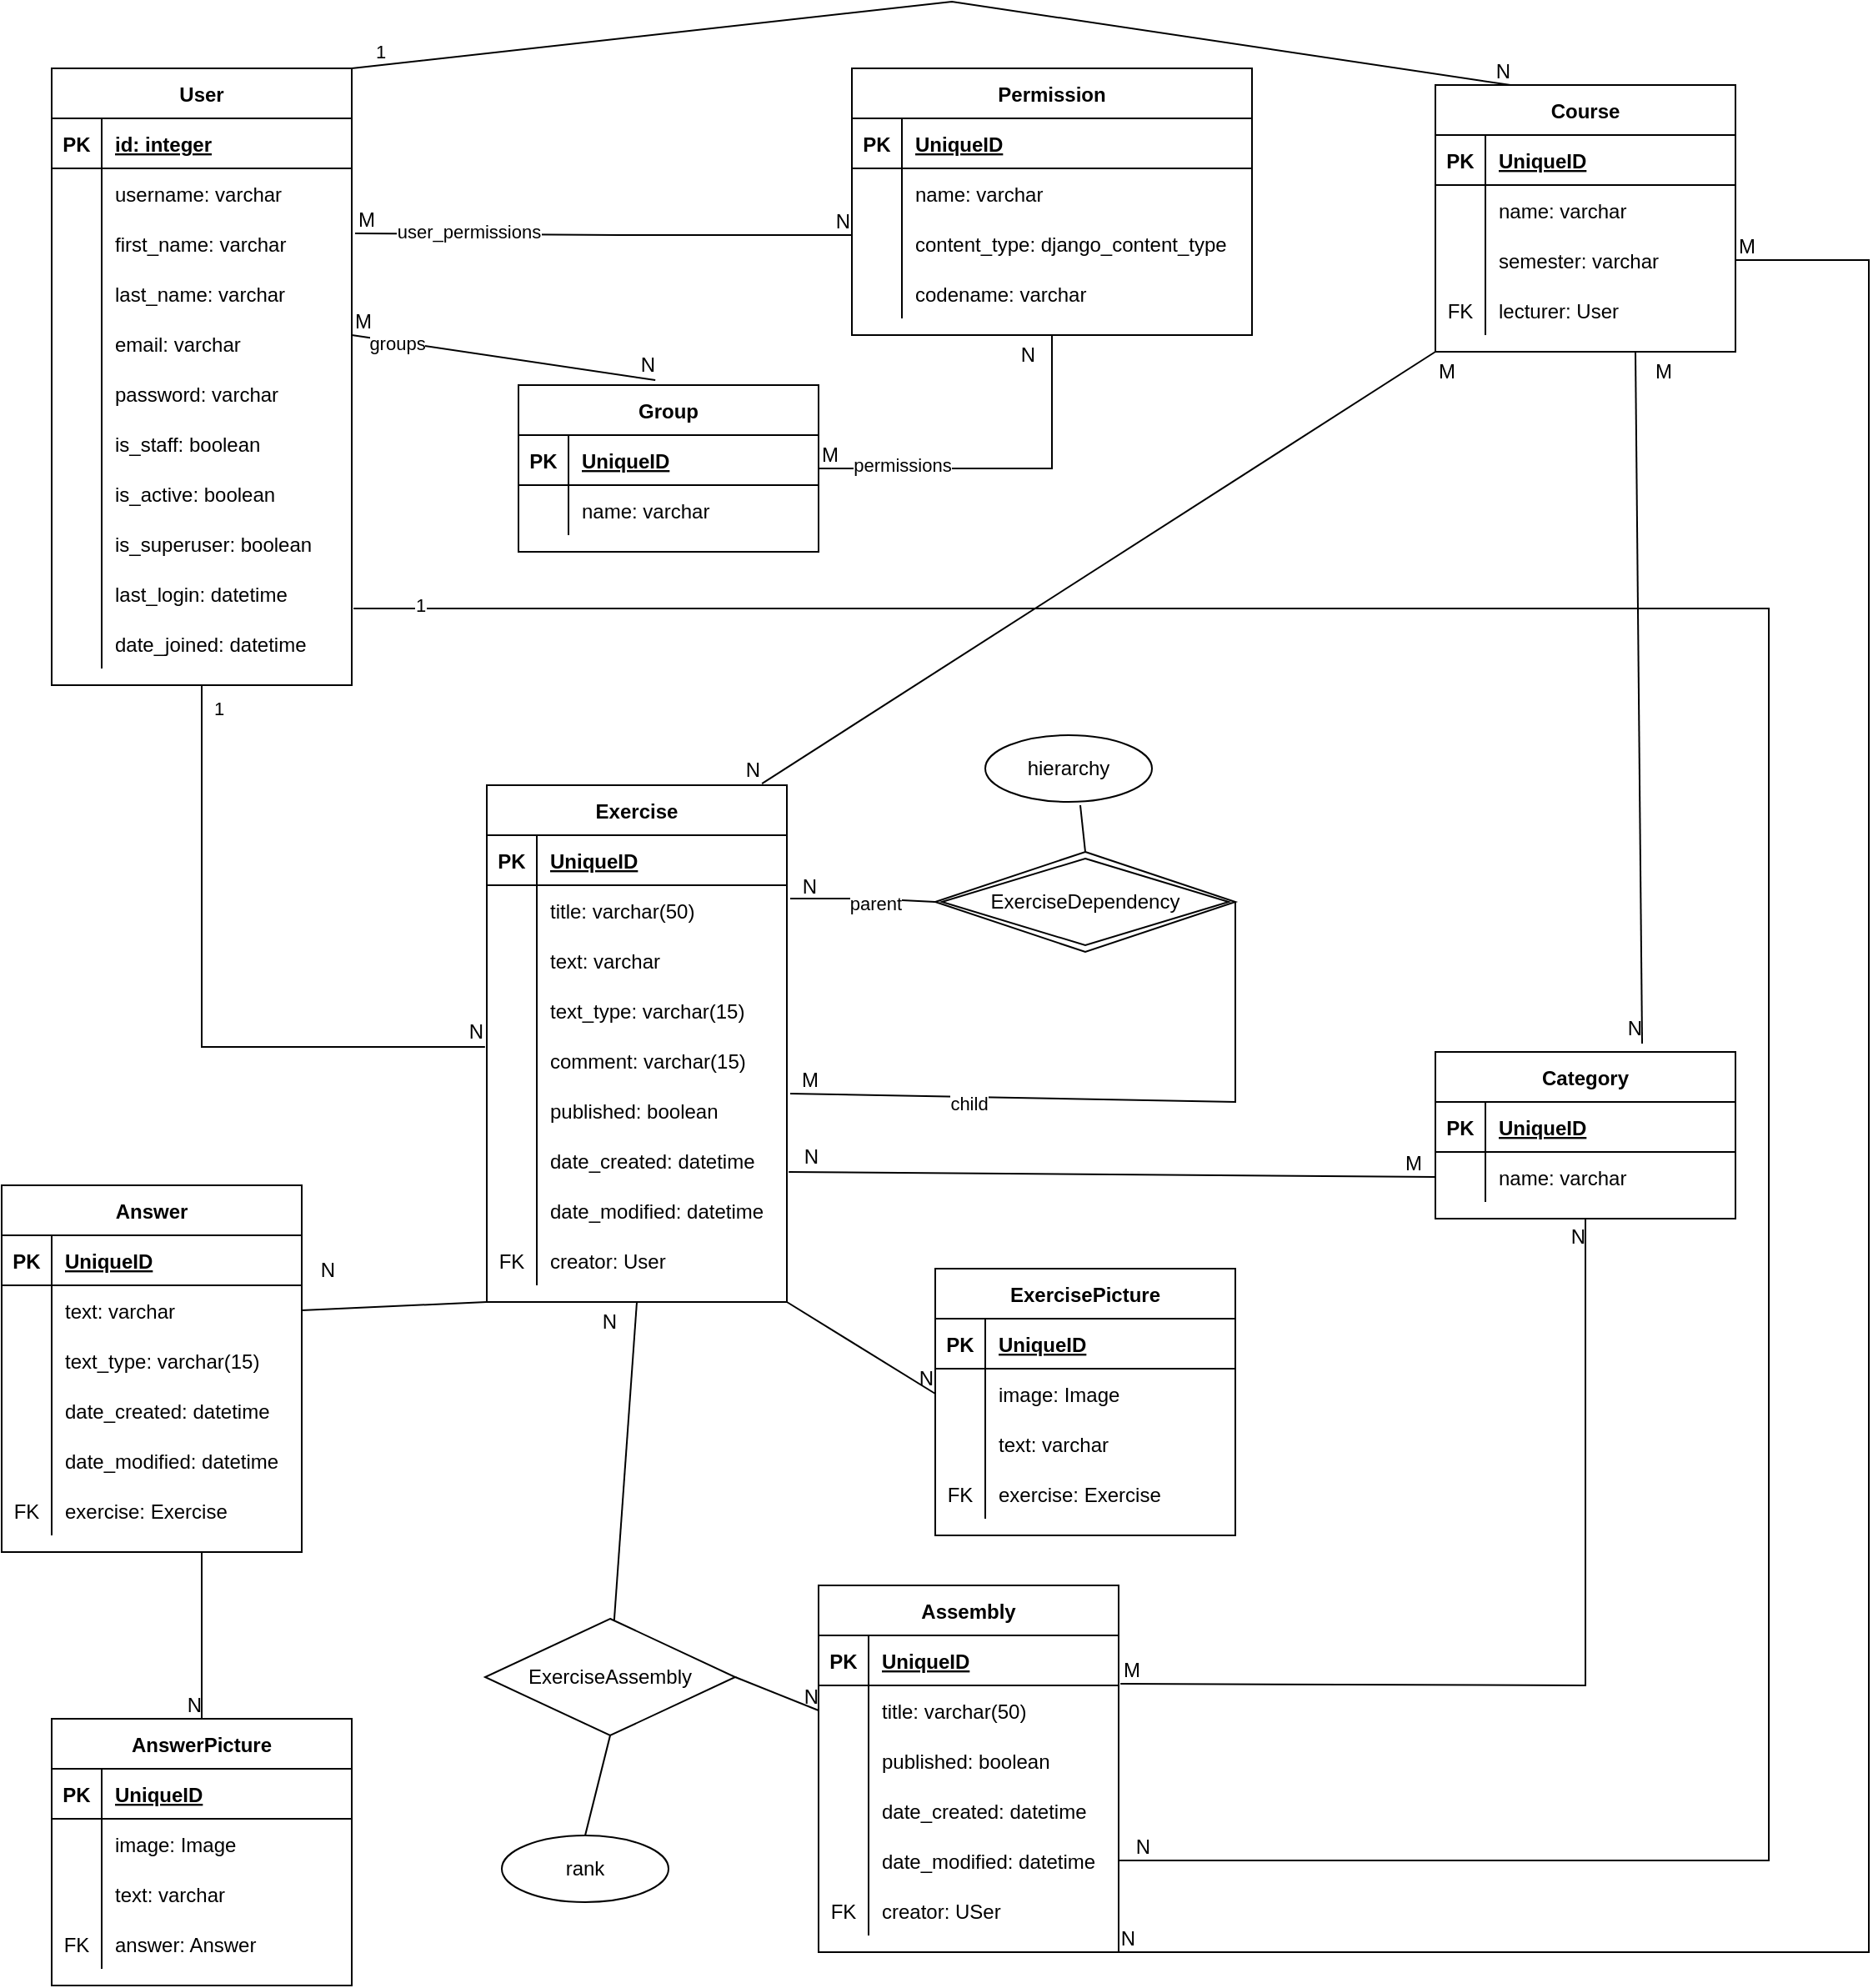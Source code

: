 <mxfile version="18.0.5"><diagram id="qZ_DTt8EQ1BqUpYaLxX8" name="Page-1"><mxGraphModel dx="1342" dy="702" grid="1" gridSize="10" guides="1" tooltips="1" connect="1" arrows="1" fold="1" page="1" pageScale="1" pageWidth="1169" pageHeight="1654" math="0" shadow="0"><root><mxCell id="0"/><mxCell id="1" parent="0"/><mxCell id="jV9BGAWicyZ5R-KhR_P9-3" value="User" style="shape=table;startSize=30;container=1;collapsible=1;childLayout=tableLayout;fixedRows=1;rowLines=0;fontStyle=1;align=center;resizeLast=1;" vertex="1" parent="1"><mxGeometry x="60" y="100" width="180" height="370" as="geometry"/></mxCell><mxCell id="jV9BGAWicyZ5R-KhR_P9-4" value="" style="shape=tableRow;horizontal=0;startSize=0;swimlaneHead=0;swimlaneBody=0;fillColor=none;collapsible=0;dropTarget=0;points=[[0,0.5],[1,0.5]];portConstraint=eastwest;top=0;left=0;right=0;bottom=1;" vertex="1" parent="jV9BGAWicyZ5R-KhR_P9-3"><mxGeometry y="30" width="180" height="30" as="geometry"/></mxCell><mxCell id="jV9BGAWicyZ5R-KhR_P9-5" value="PK" style="shape=partialRectangle;connectable=0;fillColor=none;top=0;left=0;bottom=0;right=0;fontStyle=1;overflow=hidden;" vertex="1" parent="jV9BGAWicyZ5R-KhR_P9-4"><mxGeometry width="30" height="30" as="geometry"><mxRectangle width="30" height="30" as="alternateBounds"/></mxGeometry></mxCell><mxCell id="jV9BGAWicyZ5R-KhR_P9-6" value="id: integer" style="shape=partialRectangle;connectable=0;fillColor=none;top=0;left=0;bottom=0;right=0;align=left;spacingLeft=6;fontStyle=5;overflow=hidden;" vertex="1" parent="jV9BGAWicyZ5R-KhR_P9-4"><mxGeometry x="30" width="150" height="30" as="geometry"><mxRectangle width="150" height="30" as="alternateBounds"/></mxGeometry></mxCell><mxCell id="jV9BGAWicyZ5R-KhR_P9-7" value="" style="shape=tableRow;horizontal=0;startSize=0;swimlaneHead=0;swimlaneBody=0;fillColor=none;collapsible=0;dropTarget=0;points=[[0,0.5],[1,0.5]];portConstraint=eastwest;top=0;left=0;right=0;bottom=0;" vertex="1" parent="jV9BGAWicyZ5R-KhR_P9-3"><mxGeometry y="60" width="180" height="30" as="geometry"/></mxCell><mxCell id="jV9BGAWicyZ5R-KhR_P9-8" value="" style="shape=partialRectangle;connectable=0;fillColor=none;top=0;left=0;bottom=0;right=0;editable=1;overflow=hidden;" vertex="1" parent="jV9BGAWicyZ5R-KhR_P9-7"><mxGeometry width="30" height="30" as="geometry"><mxRectangle width="30" height="30" as="alternateBounds"/></mxGeometry></mxCell><mxCell id="jV9BGAWicyZ5R-KhR_P9-9" value="username: varchar" style="shape=partialRectangle;connectable=0;fillColor=none;top=0;left=0;bottom=0;right=0;align=left;spacingLeft=6;overflow=hidden;" vertex="1" parent="jV9BGAWicyZ5R-KhR_P9-7"><mxGeometry x="30" width="150" height="30" as="geometry"><mxRectangle width="150" height="30" as="alternateBounds"/></mxGeometry></mxCell><mxCell id="jV9BGAWicyZ5R-KhR_P9-10" value="" style="shape=tableRow;horizontal=0;startSize=0;swimlaneHead=0;swimlaneBody=0;fillColor=none;collapsible=0;dropTarget=0;points=[[0,0.5],[1,0.5]];portConstraint=eastwest;top=0;left=0;right=0;bottom=0;" vertex="1" parent="jV9BGAWicyZ5R-KhR_P9-3"><mxGeometry y="90" width="180" height="30" as="geometry"/></mxCell><mxCell id="jV9BGAWicyZ5R-KhR_P9-11" value="" style="shape=partialRectangle;connectable=0;fillColor=none;top=0;left=0;bottom=0;right=0;editable=1;overflow=hidden;" vertex="1" parent="jV9BGAWicyZ5R-KhR_P9-10"><mxGeometry width="30" height="30" as="geometry"><mxRectangle width="30" height="30" as="alternateBounds"/></mxGeometry></mxCell><mxCell id="jV9BGAWicyZ5R-KhR_P9-12" value="first_name: varchar" style="shape=partialRectangle;connectable=0;fillColor=none;top=0;left=0;bottom=0;right=0;align=left;spacingLeft=6;overflow=hidden;" vertex="1" parent="jV9BGAWicyZ5R-KhR_P9-10"><mxGeometry x="30" width="150" height="30" as="geometry"><mxRectangle width="150" height="30" as="alternateBounds"/></mxGeometry></mxCell><mxCell id="jV9BGAWicyZ5R-KhR_P9-13" value="" style="shape=tableRow;horizontal=0;startSize=0;swimlaneHead=0;swimlaneBody=0;fillColor=none;collapsible=0;dropTarget=0;points=[[0,0.5],[1,0.5]];portConstraint=eastwest;top=0;left=0;right=0;bottom=0;" vertex="1" parent="jV9BGAWicyZ5R-KhR_P9-3"><mxGeometry y="120" width="180" height="30" as="geometry"/></mxCell><mxCell id="jV9BGAWicyZ5R-KhR_P9-14" value="" style="shape=partialRectangle;connectable=0;fillColor=none;top=0;left=0;bottom=0;right=0;editable=1;overflow=hidden;" vertex="1" parent="jV9BGAWicyZ5R-KhR_P9-13"><mxGeometry width="30" height="30" as="geometry"><mxRectangle width="30" height="30" as="alternateBounds"/></mxGeometry></mxCell><mxCell id="jV9BGAWicyZ5R-KhR_P9-15" value="last_name: varchar" style="shape=partialRectangle;connectable=0;fillColor=none;top=0;left=0;bottom=0;right=0;align=left;spacingLeft=6;overflow=hidden;" vertex="1" parent="jV9BGAWicyZ5R-KhR_P9-13"><mxGeometry x="30" width="150" height="30" as="geometry"><mxRectangle width="150" height="30" as="alternateBounds"/></mxGeometry></mxCell><mxCell id="jV9BGAWicyZ5R-KhR_P9-20" value="" style="shape=tableRow;horizontal=0;startSize=0;swimlaneHead=0;swimlaneBody=0;fillColor=none;collapsible=0;dropTarget=0;points=[[0,0.5],[1,0.5]];portConstraint=eastwest;top=0;left=0;right=0;bottom=0;" vertex="1" parent="jV9BGAWicyZ5R-KhR_P9-3"><mxGeometry y="150" width="180" height="30" as="geometry"/></mxCell><mxCell id="jV9BGAWicyZ5R-KhR_P9-21" value="" style="shape=partialRectangle;connectable=0;fillColor=none;top=0;left=0;bottom=0;right=0;editable=1;overflow=hidden;" vertex="1" parent="jV9BGAWicyZ5R-KhR_P9-20"><mxGeometry width="30" height="30" as="geometry"><mxRectangle width="30" height="30" as="alternateBounds"/></mxGeometry></mxCell><mxCell id="jV9BGAWicyZ5R-KhR_P9-22" value="email: varchar" style="shape=partialRectangle;connectable=0;fillColor=none;top=0;left=0;bottom=0;right=0;align=left;spacingLeft=6;overflow=hidden;" vertex="1" parent="jV9BGAWicyZ5R-KhR_P9-20"><mxGeometry x="30" width="150" height="30" as="geometry"><mxRectangle width="150" height="30" as="alternateBounds"/></mxGeometry></mxCell><mxCell id="jV9BGAWicyZ5R-KhR_P9-23" value="" style="shape=tableRow;horizontal=0;startSize=0;swimlaneHead=0;swimlaneBody=0;fillColor=none;collapsible=0;dropTarget=0;points=[[0,0.5],[1,0.5]];portConstraint=eastwest;top=0;left=0;right=0;bottom=0;" vertex="1" parent="jV9BGAWicyZ5R-KhR_P9-3"><mxGeometry y="180" width="180" height="30" as="geometry"/></mxCell><mxCell id="jV9BGAWicyZ5R-KhR_P9-24" value="" style="shape=partialRectangle;connectable=0;fillColor=none;top=0;left=0;bottom=0;right=0;editable=1;overflow=hidden;" vertex="1" parent="jV9BGAWicyZ5R-KhR_P9-23"><mxGeometry width="30" height="30" as="geometry"><mxRectangle width="30" height="30" as="alternateBounds"/></mxGeometry></mxCell><mxCell id="jV9BGAWicyZ5R-KhR_P9-25" value="password: varchar" style="shape=partialRectangle;connectable=0;fillColor=none;top=0;left=0;bottom=0;right=0;align=left;spacingLeft=6;overflow=hidden;" vertex="1" parent="jV9BGAWicyZ5R-KhR_P9-23"><mxGeometry x="30" width="150" height="30" as="geometry"><mxRectangle width="150" height="30" as="alternateBounds"/></mxGeometry></mxCell><mxCell id="jV9BGAWicyZ5R-KhR_P9-26" value="" style="shape=tableRow;horizontal=0;startSize=0;swimlaneHead=0;swimlaneBody=0;fillColor=none;collapsible=0;dropTarget=0;points=[[0,0.5],[1,0.5]];portConstraint=eastwest;top=0;left=0;right=0;bottom=0;" vertex="1" parent="jV9BGAWicyZ5R-KhR_P9-3"><mxGeometry y="210" width="180" height="30" as="geometry"/></mxCell><mxCell id="jV9BGAWicyZ5R-KhR_P9-27" value="" style="shape=partialRectangle;connectable=0;fillColor=none;top=0;left=0;bottom=0;right=0;editable=1;overflow=hidden;" vertex="1" parent="jV9BGAWicyZ5R-KhR_P9-26"><mxGeometry width="30" height="30" as="geometry"><mxRectangle width="30" height="30" as="alternateBounds"/></mxGeometry></mxCell><mxCell id="jV9BGAWicyZ5R-KhR_P9-28" value="is_staff: boolean" style="shape=partialRectangle;connectable=0;fillColor=none;top=0;left=0;bottom=0;right=0;align=left;spacingLeft=6;overflow=hidden;" vertex="1" parent="jV9BGAWicyZ5R-KhR_P9-26"><mxGeometry x="30" width="150" height="30" as="geometry"><mxRectangle width="150" height="30" as="alternateBounds"/></mxGeometry></mxCell><mxCell id="jV9BGAWicyZ5R-KhR_P9-29" value="" style="shape=tableRow;horizontal=0;startSize=0;swimlaneHead=0;swimlaneBody=0;fillColor=none;collapsible=0;dropTarget=0;points=[[0,0.5],[1,0.5]];portConstraint=eastwest;top=0;left=0;right=0;bottom=0;" vertex="1" parent="jV9BGAWicyZ5R-KhR_P9-3"><mxGeometry y="240" width="180" height="30" as="geometry"/></mxCell><mxCell id="jV9BGAWicyZ5R-KhR_P9-30" value="" style="shape=partialRectangle;connectable=0;fillColor=none;top=0;left=0;bottom=0;right=0;editable=1;overflow=hidden;" vertex="1" parent="jV9BGAWicyZ5R-KhR_P9-29"><mxGeometry width="30" height="30" as="geometry"><mxRectangle width="30" height="30" as="alternateBounds"/></mxGeometry></mxCell><mxCell id="jV9BGAWicyZ5R-KhR_P9-31" value="is_active: boolean" style="shape=partialRectangle;connectable=0;fillColor=none;top=0;left=0;bottom=0;right=0;align=left;spacingLeft=6;overflow=hidden;" vertex="1" parent="jV9BGAWicyZ5R-KhR_P9-29"><mxGeometry x="30" width="150" height="30" as="geometry"><mxRectangle width="150" height="30" as="alternateBounds"/></mxGeometry></mxCell><mxCell id="jV9BGAWicyZ5R-KhR_P9-32" value="" style="shape=tableRow;horizontal=0;startSize=0;swimlaneHead=0;swimlaneBody=0;fillColor=none;collapsible=0;dropTarget=0;points=[[0,0.5],[1,0.5]];portConstraint=eastwest;top=0;left=0;right=0;bottom=0;" vertex="1" parent="jV9BGAWicyZ5R-KhR_P9-3"><mxGeometry y="270" width="180" height="30" as="geometry"/></mxCell><mxCell id="jV9BGAWicyZ5R-KhR_P9-33" value="" style="shape=partialRectangle;connectable=0;fillColor=none;top=0;left=0;bottom=0;right=0;editable=1;overflow=hidden;" vertex="1" parent="jV9BGAWicyZ5R-KhR_P9-32"><mxGeometry width="30" height="30" as="geometry"><mxRectangle width="30" height="30" as="alternateBounds"/></mxGeometry></mxCell><mxCell id="jV9BGAWicyZ5R-KhR_P9-34" value="is_superuser: boolean" style="shape=partialRectangle;connectable=0;fillColor=none;top=0;left=0;bottom=0;right=0;align=left;spacingLeft=6;overflow=hidden;" vertex="1" parent="jV9BGAWicyZ5R-KhR_P9-32"><mxGeometry x="30" width="150" height="30" as="geometry"><mxRectangle width="150" height="30" as="alternateBounds"/></mxGeometry></mxCell><mxCell id="jV9BGAWicyZ5R-KhR_P9-35" value="" style="shape=tableRow;horizontal=0;startSize=0;swimlaneHead=0;swimlaneBody=0;fillColor=none;collapsible=0;dropTarget=0;points=[[0,0.5],[1,0.5]];portConstraint=eastwest;top=0;left=0;right=0;bottom=0;" vertex="1" parent="jV9BGAWicyZ5R-KhR_P9-3"><mxGeometry y="300" width="180" height="30" as="geometry"/></mxCell><mxCell id="jV9BGAWicyZ5R-KhR_P9-36" value="" style="shape=partialRectangle;connectable=0;fillColor=none;top=0;left=0;bottom=0;right=0;editable=1;overflow=hidden;" vertex="1" parent="jV9BGAWicyZ5R-KhR_P9-35"><mxGeometry width="30" height="30" as="geometry"><mxRectangle width="30" height="30" as="alternateBounds"/></mxGeometry></mxCell><mxCell id="jV9BGAWicyZ5R-KhR_P9-37" value="last_login: datetime" style="shape=partialRectangle;connectable=0;fillColor=none;top=0;left=0;bottom=0;right=0;align=left;spacingLeft=6;overflow=hidden;" vertex="1" parent="jV9BGAWicyZ5R-KhR_P9-35"><mxGeometry x="30" width="150" height="30" as="geometry"><mxRectangle width="150" height="30" as="alternateBounds"/></mxGeometry></mxCell><mxCell id="jV9BGAWicyZ5R-KhR_P9-38" value="" style="shape=tableRow;horizontal=0;startSize=0;swimlaneHead=0;swimlaneBody=0;fillColor=none;collapsible=0;dropTarget=0;points=[[0,0.5],[1,0.5]];portConstraint=eastwest;top=0;left=0;right=0;bottom=0;" vertex="1" parent="jV9BGAWicyZ5R-KhR_P9-3"><mxGeometry y="330" width="180" height="30" as="geometry"/></mxCell><mxCell id="jV9BGAWicyZ5R-KhR_P9-39" value="" style="shape=partialRectangle;connectable=0;fillColor=none;top=0;left=0;bottom=0;right=0;editable=1;overflow=hidden;" vertex="1" parent="jV9BGAWicyZ5R-KhR_P9-38"><mxGeometry width="30" height="30" as="geometry"><mxRectangle width="30" height="30" as="alternateBounds"/></mxGeometry></mxCell><mxCell id="jV9BGAWicyZ5R-KhR_P9-40" value="date_joined: datetime" style="shape=partialRectangle;connectable=0;fillColor=none;top=0;left=0;bottom=0;right=0;align=left;spacingLeft=6;overflow=hidden;" vertex="1" parent="jV9BGAWicyZ5R-KhR_P9-38"><mxGeometry x="30" width="150" height="30" as="geometry"><mxRectangle width="150" height="30" as="alternateBounds"/></mxGeometry></mxCell><mxCell id="jV9BGAWicyZ5R-KhR_P9-41" value="Permission" style="shape=table;startSize=30;container=1;collapsible=1;childLayout=tableLayout;fixedRows=1;rowLines=0;fontStyle=1;align=center;resizeLast=1;" vertex="1" parent="1"><mxGeometry x="540" y="100" width="240" height="160" as="geometry"/></mxCell><mxCell id="jV9BGAWicyZ5R-KhR_P9-42" value="" style="shape=tableRow;horizontal=0;startSize=0;swimlaneHead=0;swimlaneBody=0;fillColor=none;collapsible=0;dropTarget=0;points=[[0,0.5],[1,0.5]];portConstraint=eastwest;top=0;left=0;right=0;bottom=1;" vertex="1" parent="jV9BGAWicyZ5R-KhR_P9-41"><mxGeometry y="30" width="240" height="30" as="geometry"/></mxCell><mxCell id="jV9BGAWicyZ5R-KhR_P9-43" value="PK" style="shape=partialRectangle;connectable=0;fillColor=none;top=0;left=0;bottom=0;right=0;fontStyle=1;overflow=hidden;" vertex="1" parent="jV9BGAWicyZ5R-KhR_P9-42"><mxGeometry width="30" height="30" as="geometry"><mxRectangle width="30" height="30" as="alternateBounds"/></mxGeometry></mxCell><mxCell id="jV9BGAWicyZ5R-KhR_P9-44" value="UniqueID" style="shape=partialRectangle;connectable=0;fillColor=none;top=0;left=0;bottom=0;right=0;align=left;spacingLeft=6;fontStyle=5;overflow=hidden;" vertex="1" parent="jV9BGAWicyZ5R-KhR_P9-42"><mxGeometry x="30" width="210" height="30" as="geometry"><mxRectangle width="210" height="30" as="alternateBounds"/></mxGeometry></mxCell><mxCell id="jV9BGAWicyZ5R-KhR_P9-45" value="" style="shape=tableRow;horizontal=0;startSize=0;swimlaneHead=0;swimlaneBody=0;fillColor=none;collapsible=0;dropTarget=0;points=[[0,0.5],[1,0.5]];portConstraint=eastwest;top=0;left=0;right=0;bottom=0;" vertex="1" parent="jV9BGAWicyZ5R-KhR_P9-41"><mxGeometry y="60" width="240" height="30" as="geometry"/></mxCell><mxCell id="jV9BGAWicyZ5R-KhR_P9-46" value="" style="shape=partialRectangle;connectable=0;fillColor=none;top=0;left=0;bottom=0;right=0;editable=1;overflow=hidden;" vertex="1" parent="jV9BGAWicyZ5R-KhR_P9-45"><mxGeometry width="30" height="30" as="geometry"><mxRectangle width="30" height="30" as="alternateBounds"/></mxGeometry></mxCell><mxCell id="jV9BGAWicyZ5R-KhR_P9-47" value="name: varchar" style="shape=partialRectangle;connectable=0;fillColor=none;top=0;left=0;bottom=0;right=0;align=left;spacingLeft=6;overflow=hidden;" vertex="1" parent="jV9BGAWicyZ5R-KhR_P9-45"><mxGeometry x="30" width="210" height="30" as="geometry"><mxRectangle width="210" height="30" as="alternateBounds"/></mxGeometry></mxCell><mxCell id="jV9BGAWicyZ5R-KhR_P9-48" value="" style="shape=tableRow;horizontal=0;startSize=0;swimlaneHead=0;swimlaneBody=0;fillColor=none;collapsible=0;dropTarget=0;points=[[0,0.5],[1,0.5]];portConstraint=eastwest;top=0;left=0;right=0;bottom=0;" vertex="1" parent="jV9BGAWicyZ5R-KhR_P9-41"><mxGeometry y="90" width="240" height="30" as="geometry"/></mxCell><mxCell id="jV9BGAWicyZ5R-KhR_P9-49" value="" style="shape=partialRectangle;connectable=0;fillColor=none;top=0;left=0;bottom=0;right=0;editable=1;overflow=hidden;" vertex="1" parent="jV9BGAWicyZ5R-KhR_P9-48"><mxGeometry width="30" height="30" as="geometry"><mxRectangle width="30" height="30" as="alternateBounds"/></mxGeometry></mxCell><mxCell id="jV9BGAWicyZ5R-KhR_P9-50" value="content_type: django_content_type" style="shape=partialRectangle;connectable=0;fillColor=none;top=0;left=0;bottom=0;right=0;align=left;spacingLeft=6;overflow=hidden;" vertex="1" parent="jV9BGAWicyZ5R-KhR_P9-48"><mxGeometry x="30" width="210" height="30" as="geometry"><mxRectangle width="210" height="30" as="alternateBounds"/></mxGeometry></mxCell><mxCell id="jV9BGAWicyZ5R-KhR_P9-51" value="" style="shape=tableRow;horizontal=0;startSize=0;swimlaneHead=0;swimlaneBody=0;fillColor=none;collapsible=0;dropTarget=0;points=[[0,0.5],[1,0.5]];portConstraint=eastwest;top=0;left=0;right=0;bottom=0;" vertex="1" parent="jV9BGAWicyZ5R-KhR_P9-41"><mxGeometry y="120" width="240" height="30" as="geometry"/></mxCell><mxCell id="jV9BGAWicyZ5R-KhR_P9-52" value="" style="shape=partialRectangle;connectable=0;fillColor=none;top=0;left=0;bottom=0;right=0;editable=1;overflow=hidden;" vertex="1" parent="jV9BGAWicyZ5R-KhR_P9-51"><mxGeometry width="30" height="30" as="geometry"><mxRectangle width="30" height="30" as="alternateBounds"/></mxGeometry></mxCell><mxCell id="jV9BGAWicyZ5R-KhR_P9-53" value="codename: varchar" style="shape=partialRectangle;connectable=0;fillColor=none;top=0;left=0;bottom=0;right=0;align=left;spacingLeft=6;overflow=hidden;" vertex="1" parent="jV9BGAWicyZ5R-KhR_P9-51"><mxGeometry x="30" width="210" height="30" as="geometry"><mxRectangle width="210" height="30" as="alternateBounds"/></mxGeometry></mxCell><mxCell id="jV9BGAWicyZ5R-KhR_P9-65" value="" style="endArrow=none;html=1;rounded=0;exitX=1.011;exitY=0.3;exitDx=0;exitDy=0;exitPerimeter=0;" edge="1" parent="1" source="jV9BGAWicyZ5R-KhR_P9-10"><mxGeometry relative="1" as="geometry"><mxPoint x="330" y="370" as="sourcePoint"/><mxPoint x="540" y="200" as="targetPoint"/><Array as="points"><mxPoint x="400" y="200"/></Array></mxGeometry></mxCell><mxCell id="jV9BGAWicyZ5R-KhR_P9-66" value="M" style="resizable=0;html=1;align=left;verticalAlign=bottom;" connectable="0" vertex="1" parent="jV9BGAWicyZ5R-KhR_P9-65"><mxGeometry x="-1" relative="1" as="geometry"/></mxCell><mxCell id="jV9BGAWicyZ5R-KhR_P9-67" value="N" style="resizable=0;html=1;align=right;verticalAlign=bottom;" connectable="0" vertex="1" parent="jV9BGAWicyZ5R-KhR_P9-65"><mxGeometry x="1" relative="1" as="geometry"/></mxCell><mxCell id="jV9BGAWicyZ5R-KhR_P9-68" value="user_permissions" style="edgeLabel;html=1;align=center;verticalAlign=middle;resizable=0;points=[];" vertex="1" connectable="0" parent="jV9BGAWicyZ5R-KhR_P9-65"><mxGeometry x="-0.658" y="2" relative="1" as="geometry"><mxPoint x="17" as="offset"/></mxGeometry></mxCell><mxCell id="jV9BGAWicyZ5R-KhR_P9-69" value="Group" style="shape=table;startSize=30;container=1;collapsible=1;childLayout=tableLayout;fixedRows=1;rowLines=0;fontStyle=1;align=center;resizeLast=1;" vertex="1" parent="1"><mxGeometry x="340" y="290" width="180" height="100" as="geometry"/></mxCell><mxCell id="jV9BGAWicyZ5R-KhR_P9-70" value="" style="shape=tableRow;horizontal=0;startSize=0;swimlaneHead=0;swimlaneBody=0;fillColor=none;collapsible=0;dropTarget=0;points=[[0,0.5],[1,0.5]];portConstraint=eastwest;top=0;left=0;right=0;bottom=1;" vertex="1" parent="jV9BGAWicyZ5R-KhR_P9-69"><mxGeometry y="30" width="180" height="30" as="geometry"/></mxCell><mxCell id="jV9BGAWicyZ5R-KhR_P9-71" value="PK" style="shape=partialRectangle;connectable=0;fillColor=none;top=0;left=0;bottom=0;right=0;fontStyle=1;overflow=hidden;" vertex="1" parent="jV9BGAWicyZ5R-KhR_P9-70"><mxGeometry width="30" height="30" as="geometry"><mxRectangle width="30" height="30" as="alternateBounds"/></mxGeometry></mxCell><mxCell id="jV9BGAWicyZ5R-KhR_P9-72" value="UniqueID" style="shape=partialRectangle;connectable=0;fillColor=none;top=0;left=0;bottom=0;right=0;align=left;spacingLeft=6;fontStyle=5;overflow=hidden;" vertex="1" parent="jV9BGAWicyZ5R-KhR_P9-70"><mxGeometry x="30" width="150" height="30" as="geometry"><mxRectangle width="150" height="30" as="alternateBounds"/></mxGeometry></mxCell><mxCell id="jV9BGAWicyZ5R-KhR_P9-73" value="" style="shape=tableRow;horizontal=0;startSize=0;swimlaneHead=0;swimlaneBody=0;fillColor=none;collapsible=0;dropTarget=0;points=[[0,0.5],[1,0.5]];portConstraint=eastwest;top=0;left=0;right=0;bottom=0;" vertex="1" parent="jV9BGAWicyZ5R-KhR_P9-69"><mxGeometry y="60" width="180" height="30" as="geometry"/></mxCell><mxCell id="jV9BGAWicyZ5R-KhR_P9-74" value="" style="shape=partialRectangle;connectable=0;fillColor=none;top=0;left=0;bottom=0;right=0;editable=1;overflow=hidden;" vertex="1" parent="jV9BGAWicyZ5R-KhR_P9-73"><mxGeometry width="30" height="30" as="geometry"><mxRectangle width="30" height="30" as="alternateBounds"/></mxGeometry></mxCell><mxCell id="jV9BGAWicyZ5R-KhR_P9-75" value="name: varchar" style="shape=partialRectangle;connectable=0;fillColor=none;top=0;left=0;bottom=0;right=0;align=left;spacingLeft=6;overflow=hidden;" vertex="1" parent="jV9BGAWicyZ5R-KhR_P9-73"><mxGeometry x="30" width="150" height="30" as="geometry"><mxRectangle width="150" height="30" as="alternateBounds"/></mxGeometry></mxCell><mxCell id="jV9BGAWicyZ5R-KhR_P9-82" value="" style="endArrow=none;html=1;rounded=0;exitX=1;exitY=0.5;exitDx=0;exitDy=0;entryX=0.5;entryY=1;entryDx=0;entryDy=0;verticalAlign=middle;" edge="1" parent="1" source="jV9BGAWicyZ5R-KhR_P9-69" target="jV9BGAWicyZ5R-KhR_P9-41"><mxGeometry relative="1" as="geometry"><mxPoint x="540" y="339.5" as="sourcePoint"/><mxPoint x="700" y="339.5" as="targetPoint"/><Array as="points"><mxPoint x="660" y="340"/></Array></mxGeometry></mxCell><mxCell id="jV9BGAWicyZ5R-KhR_P9-83" value="M" style="resizable=0;html=1;align=left;verticalAlign=bottom;" connectable="0" vertex="1" parent="jV9BGAWicyZ5R-KhR_P9-82"><mxGeometry x="-1" relative="1" as="geometry"/></mxCell><mxCell id="jV9BGAWicyZ5R-KhR_P9-84" value="N" style="resizable=0;html=1;align=right;verticalAlign=bottom;" connectable="0" vertex="1" parent="jV9BGAWicyZ5R-KhR_P9-82"><mxGeometry x="1" relative="1" as="geometry"><mxPoint x="-10" y="20" as="offset"/></mxGeometry></mxCell><mxCell id="jV9BGAWicyZ5R-KhR_P9-85" value="permissions" style="edgeLabel;html=1;align=center;verticalAlign=middle;resizable=0;points=[];" vertex="1" connectable="0" parent="jV9BGAWicyZ5R-KhR_P9-82"><mxGeometry x="-0.691" y="2" relative="1" as="geometry"><mxPoint x="16" as="offset"/></mxGeometry></mxCell><mxCell id="jV9BGAWicyZ5R-KhR_P9-86" value="" style="endArrow=none;html=1;rounded=0;entryX=0.456;entryY=-0.03;entryDx=0;entryDy=0;entryPerimeter=0;" edge="1" parent="1" target="jV9BGAWicyZ5R-KhR_P9-69"><mxGeometry relative="1" as="geometry"><mxPoint x="240" y="260" as="sourcePoint"/><mxPoint x="400" y="260" as="targetPoint"/><Array as="points"/></mxGeometry></mxCell><mxCell id="jV9BGAWicyZ5R-KhR_P9-87" value="M" style="resizable=0;html=1;align=left;verticalAlign=bottom;" connectable="0" vertex="1" parent="jV9BGAWicyZ5R-KhR_P9-86"><mxGeometry x="-1" relative="1" as="geometry"/></mxCell><mxCell id="jV9BGAWicyZ5R-KhR_P9-88" value="N" style="resizable=0;html=1;align=right;verticalAlign=bottom;" connectable="0" vertex="1" parent="jV9BGAWicyZ5R-KhR_P9-86"><mxGeometry x="1" relative="1" as="geometry"/></mxCell><mxCell id="jV9BGAWicyZ5R-KhR_P9-89" value="groups" style="edgeLabel;html=1;align=center;verticalAlign=middle;resizable=0;points=[];" vertex="1" connectable="0" parent="jV9BGAWicyZ5R-KhR_P9-86"><mxGeometry x="-0.702" y="-1" relative="1" as="geometry"><mxPoint as="offset"/></mxGeometry></mxCell><mxCell id="jV9BGAWicyZ5R-KhR_P9-90" value="Exercise" style="shape=table;startSize=30;container=1;collapsible=1;childLayout=tableLayout;fixedRows=1;rowLines=0;fontStyle=1;align=center;resizeLast=1;" vertex="1" parent="1"><mxGeometry x="321" y="530" width="180" height="310" as="geometry"/></mxCell><mxCell id="jV9BGAWicyZ5R-KhR_P9-91" value="" style="shape=tableRow;horizontal=0;startSize=0;swimlaneHead=0;swimlaneBody=0;fillColor=none;collapsible=0;dropTarget=0;points=[[0,0.5],[1,0.5]];portConstraint=eastwest;top=0;left=0;right=0;bottom=1;" vertex="1" parent="jV9BGAWicyZ5R-KhR_P9-90"><mxGeometry y="30" width="180" height="30" as="geometry"/></mxCell><mxCell id="jV9BGAWicyZ5R-KhR_P9-92" value="PK" style="shape=partialRectangle;connectable=0;fillColor=none;top=0;left=0;bottom=0;right=0;fontStyle=1;overflow=hidden;" vertex="1" parent="jV9BGAWicyZ5R-KhR_P9-91"><mxGeometry width="30" height="30" as="geometry"><mxRectangle width="30" height="30" as="alternateBounds"/></mxGeometry></mxCell><mxCell id="jV9BGAWicyZ5R-KhR_P9-93" value="UniqueID" style="shape=partialRectangle;connectable=0;fillColor=none;top=0;left=0;bottom=0;right=0;align=left;spacingLeft=6;fontStyle=5;overflow=hidden;" vertex="1" parent="jV9BGAWicyZ5R-KhR_P9-91"><mxGeometry x="30" width="150" height="30" as="geometry"><mxRectangle width="150" height="30" as="alternateBounds"/></mxGeometry></mxCell><mxCell id="jV9BGAWicyZ5R-KhR_P9-94" value="" style="shape=tableRow;horizontal=0;startSize=0;swimlaneHead=0;swimlaneBody=0;fillColor=none;collapsible=0;dropTarget=0;points=[[0,0.5],[1,0.5]];portConstraint=eastwest;top=0;left=0;right=0;bottom=0;" vertex="1" parent="jV9BGAWicyZ5R-KhR_P9-90"><mxGeometry y="60" width="180" height="30" as="geometry"/></mxCell><mxCell id="jV9BGAWicyZ5R-KhR_P9-95" value="" style="shape=partialRectangle;connectable=0;fillColor=none;top=0;left=0;bottom=0;right=0;editable=1;overflow=hidden;" vertex="1" parent="jV9BGAWicyZ5R-KhR_P9-94"><mxGeometry width="30" height="30" as="geometry"><mxRectangle width="30" height="30" as="alternateBounds"/></mxGeometry></mxCell><mxCell id="jV9BGAWicyZ5R-KhR_P9-96" value="title: varchar(50)" style="shape=partialRectangle;connectable=0;fillColor=none;top=0;left=0;bottom=0;right=0;align=left;spacingLeft=6;overflow=hidden;" vertex="1" parent="jV9BGAWicyZ5R-KhR_P9-94"><mxGeometry x="30" width="150" height="30" as="geometry"><mxRectangle width="150" height="30" as="alternateBounds"/></mxGeometry></mxCell><mxCell id="jV9BGAWicyZ5R-KhR_P9-97" value="" style="shape=tableRow;horizontal=0;startSize=0;swimlaneHead=0;swimlaneBody=0;fillColor=none;collapsible=0;dropTarget=0;points=[[0,0.5],[1,0.5]];portConstraint=eastwest;top=0;left=0;right=0;bottom=0;" vertex="1" parent="jV9BGAWicyZ5R-KhR_P9-90"><mxGeometry y="90" width="180" height="30" as="geometry"/></mxCell><mxCell id="jV9BGAWicyZ5R-KhR_P9-98" value="" style="shape=partialRectangle;connectable=0;fillColor=none;top=0;left=0;bottom=0;right=0;editable=1;overflow=hidden;" vertex="1" parent="jV9BGAWicyZ5R-KhR_P9-97"><mxGeometry width="30" height="30" as="geometry"><mxRectangle width="30" height="30" as="alternateBounds"/></mxGeometry></mxCell><mxCell id="jV9BGAWicyZ5R-KhR_P9-99" value="text: varchar" style="shape=partialRectangle;connectable=0;fillColor=none;top=0;left=0;bottom=0;right=0;align=left;spacingLeft=6;overflow=hidden;" vertex="1" parent="jV9BGAWicyZ5R-KhR_P9-97"><mxGeometry x="30" width="150" height="30" as="geometry"><mxRectangle width="150" height="30" as="alternateBounds"/></mxGeometry></mxCell><mxCell id="jV9BGAWicyZ5R-KhR_P9-100" value="" style="shape=tableRow;horizontal=0;startSize=0;swimlaneHead=0;swimlaneBody=0;fillColor=none;collapsible=0;dropTarget=0;points=[[0,0.5],[1,0.5]];portConstraint=eastwest;top=0;left=0;right=0;bottom=0;" vertex="1" parent="jV9BGAWicyZ5R-KhR_P9-90"><mxGeometry y="120" width="180" height="30" as="geometry"/></mxCell><mxCell id="jV9BGAWicyZ5R-KhR_P9-101" value="" style="shape=partialRectangle;connectable=0;fillColor=none;top=0;left=0;bottom=0;right=0;editable=1;overflow=hidden;" vertex="1" parent="jV9BGAWicyZ5R-KhR_P9-100"><mxGeometry width="30" height="30" as="geometry"><mxRectangle width="30" height="30" as="alternateBounds"/></mxGeometry></mxCell><mxCell id="jV9BGAWicyZ5R-KhR_P9-102" value="text_type: varchar(15)" style="shape=partialRectangle;connectable=0;fillColor=none;top=0;left=0;bottom=0;right=0;align=left;spacingLeft=6;overflow=hidden;" vertex="1" parent="jV9BGAWicyZ5R-KhR_P9-100"><mxGeometry x="30" width="150" height="30" as="geometry"><mxRectangle width="150" height="30" as="alternateBounds"/></mxGeometry></mxCell><mxCell id="jV9BGAWicyZ5R-KhR_P9-103" value="" style="shape=tableRow;horizontal=0;startSize=0;swimlaneHead=0;swimlaneBody=0;fillColor=none;collapsible=0;dropTarget=0;points=[[0,0.5],[1,0.5]];portConstraint=eastwest;top=0;left=0;right=0;bottom=0;" vertex="1" parent="jV9BGAWicyZ5R-KhR_P9-90"><mxGeometry y="150" width="180" height="30" as="geometry"/></mxCell><mxCell id="jV9BGAWicyZ5R-KhR_P9-104" value="" style="shape=partialRectangle;connectable=0;fillColor=none;top=0;left=0;bottom=0;right=0;editable=1;overflow=hidden;" vertex="1" parent="jV9BGAWicyZ5R-KhR_P9-103"><mxGeometry width="30" height="30" as="geometry"><mxRectangle width="30" height="30" as="alternateBounds"/></mxGeometry></mxCell><mxCell id="jV9BGAWicyZ5R-KhR_P9-105" value="comment: varchar(15)" style="shape=partialRectangle;connectable=0;fillColor=none;top=0;left=0;bottom=0;right=0;align=left;spacingLeft=6;overflow=hidden;" vertex="1" parent="jV9BGAWicyZ5R-KhR_P9-103"><mxGeometry x="30" width="150" height="30" as="geometry"><mxRectangle width="150" height="30" as="alternateBounds"/></mxGeometry></mxCell><mxCell id="jV9BGAWicyZ5R-KhR_P9-106" value="" style="shape=tableRow;horizontal=0;startSize=0;swimlaneHead=0;swimlaneBody=0;fillColor=none;collapsible=0;dropTarget=0;points=[[0,0.5],[1,0.5]];portConstraint=eastwest;top=0;left=0;right=0;bottom=0;" vertex="1" parent="jV9BGAWicyZ5R-KhR_P9-90"><mxGeometry y="180" width="180" height="30" as="geometry"/></mxCell><mxCell id="jV9BGAWicyZ5R-KhR_P9-107" value="" style="shape=partialRectangle;connectable=0;fillColor=none;top=0;left=0;bottom=0;right=0;editable=1;overflow=hidden;" vertex="1" parent="jV9BGAWicyZ5R-KhR_P9-106"><mxGeometry width="30" height="30" as="geometry"><mxRectangle width="30" height="30" as="alternateBounds"/></mxGeometry></mxCell><mxCell id="jV9BGAWicyZ5R-KhR_P9-108" value="published: boolean" style="shape=partialRectangle;connectable=0;fillColor=none;top=0;left=0;bottom=0;right=0;align=left;spacingLeft=6;overflow=hidden;" vertex="1" parent="jV9BGAWicyZ5R-KhR_P9-106"><mxGeometry x="30" width="150" height="30" as="geometry"><mxRectangle width="150" height="30" as="alternateBounds"/></mxGeometry></mxCell><mxCell id="jV9BGAWicyZ5R-KhR_P9-109" value="" style="shape=tableRow;horizontal=0;startSize=0;swimlaneHead=0;swimlaneBody=0;fillColor=none;collapsible=0;dropTarget=0;points=[[0,0.5],[1,0.5]];portConstraint=eastwest;top=0;left=0;right=0;bottom=0;" vertex="1" parent="jV9BGAWicyZ5R-KhR_P9-90"><mxGeometry y="210" width="180" height="30" as="geometry"/></mxCell><mxCell id="jV9BGAWicyZ5R-KhR_P9-110" value="" style="shape=partialRectangle;connectable=0;fillColor=none;top=0;left=0;bottom=0;right=0;editable=1;overflow=hidden;" vertex="1" parent="jV9BGAWicyZ5R-KhR_P9-109"><mxGeometry width="30" height="30" as="geometry"><mxRectangle width="30" height="30" as="alternateBounds"/></mxGeometry></mxCell><mxCell id="jV9BGAWicyZ5R-KhR_P9-111" value="date_created: datetime" style="shape=partialRectangle;connectable=0;fillColor=none;top=0;left=0;bottom=0;right=0;align=left;spacingLeft=6;overflow=hidden;" vertex="1" parent="jV9BGAWicyZ5R-KhR_P9-109"><mxGeometry x="30" width="150" height="30" as="geometry"><mxRectangle width="150" height="30" as="alternateBounds"/></mxGeometry></mxCell><mxCell id="jV9BGAWicyZ5R-KhR_P9-112" value="" style="shape=tableRow;horizontal=0;startSize=0;swimlaneHead=0;swimlaneBody=0;fillColor=none;collapsible=0;dropTarget=0;points=[[0,0.5],[1,0.5]];portConstraint=eastwest;top=0;left=0;right=0;bottom=0;" vertex="1" parent="jV9BGAWicyZ5R-KhR_P9-90"><mxGeometry y="240" width="180" height="30" as="geometry"/></mxCell><mxCell id="jV9BGAWicyZ5R-KhR_P9-113" value="" style="shape=partialRectangle;connectable=0;fillColor=none;top=0;left=0;bottom=0;right=0;editable=1;overflow=hidden;" vertex="1" parent="jV9BGAWicyZ5R-KhR_P9-112"><mxGeometry width="30" height="30" as="geometry"><mxRectangle width="30" height="30" as="alternateBounds"/></mxGeometry></mxCell><mxCell id="jV9BGAWicyZ5R-KhR_P9-114" value="date_modified: datetime" style="shape=partialRectangle;connectable=0;fillColor=none;top=0;left=0;bottom=0;right=0;align=left;spacingLeft=6;overflow=hidden;" vertex="1" parent="jV9BGAWicyZ5R-KhR_P9-112"><mxGeometry x="30" width="150" height="30" as="geometry"><mxRectangle width="150" height="30" as="alternateBounds"/></mxGeometry></mxCell><mxCell id="jV9BGAWicyZ5R-KhR_P9-115" value="" style="shape=tableRow;horizontal=0;startSize=0;swimlaneHead=0;swimlaneBody=0;fillColor=none;collapsible=0;dropTarget=0;points=[[0,0.5],[1,0.5]];portConstraint=eastwest;top=0;left=0;right=0;bottom=0;" vertex="1" parent="jV9BGAWicyZ5R-KhR_P9-90"><mxGeometry y="270" width="180" height="30" as="geometry"/></mxCell><mxCell id="jV9BGAWicyZ5R-KhR_P9-116" value="FK" style="shape=partialRectangle;connectable=0;fillColor=none;top=0;left=0;bottom=0;right=0;editable=1;overflow=hidden;" vertex="1" parent="jV9BGAWicyZ5R-KhR_P9-115"><mxGeometry width="30" height="30" as="geometry"><mxRectangle width="30" height="30" as="alternateBounds"/></mxGeometry></mxCell><mxCell id="jV9BGAWicyZ5R-KhR_P9-117" value="creator: User" style="shape=partialRectangle;connectable=0;fillColor=none;top=0;left=0;bottom=0;right=0;align=left;spacingLeft=6;overflow=hidden;" vertex="1" parent="jV9BGAWicyZ5R-KhR_P9-115"><mxGeometry x="30" width="150" height="30" as="geometry"><mxRectangle width="150" height="30" as="alternateBounds"/></mxGeometry></mxCell><mxCell id="jV9BGAWicyZ5R-KhR_P9-118" value="" style="endArrow=none;html=1;rounded=0;exitX=0.5;exitY=1;exitDx=0;exitDy=0;entryX=-0.006;entryY=0.233;entryDx=0;entryDy=0;entryPerimeter=0;" edge="1" parent="1" source="jV9BGAWicyZ5R-KhR_P9-3" target="jV9BGAWicyZ5R-KhR_P9-103"><mxGeometry relative="1" as="geometry"><mxPoint x="110" y="585" as="sourcePoint"/><mxPoint x="270" y="585" as="targetPoint"/><Array as="points"><mxPoint x="150" y="687"/></Array></mxGeometry></mxCell><mxCell id="jV9BGAWicyZ5R-KhR_P9-119" value="N" style="resizable=0;html=1;align=right;verticalAlign=bottom;" connectable="0" vertex="1" parent="jV9BGAWicyZ5R-KhR_P9-118"><mxGeometry x="1" relative="1" as="geometry"/></mxCell><mxCell id="jV9BGAWicyZ5R-KhR_P9-120" value="1" style="edgeLabel;html=1;align=center;verticalAlign=middle;resizable=0;points=[];" vertex="1" connectable="0" parent="jV9BGAWicyZ5R-KhR_P9-118"><mxGeometry x="-0.928" y="2" relative="1" as="geometry"><mxPoint x="8" as="offset"/></mxGeometry></mxCell><mxCell id="jV9BGAWicyZ5R-KhR_P9-121" value="ExerciseDependency" style="shape=rhombus;double=1;perimeter=rhombusPerimeter;whiteSpace=wrap;html=1;align=center;" vertex="1" parent="1"><mxGeometry x="590" y="570" width="180" height="60" as="geometry"/></mxCell><mxCell id="jV9BGAWicyZ5R-KhR_P9-124" value="" style="endArrow=none;html=1;rounded=0;exitX=0;exitY=0.5;exitDx=0;exitDy=0;entryX=1.011;entryY=0.267;entryDx=0;entryDy=0;entryPerimeter=0;" edge="1" parent="1" source="jV9BGAWicyZ5R-KhR_P9-121" target="jV9BGAWicyZ5R-KhR_P9-94"><mxGeometry relative="1" as="geometry"><mxPoint x="590" y="610" as="sourcePoint"/><mxPoint x="500" y="590" as="targetPoint"/><Array as="points"><mxPoint x="550" y="598"/></Array></mxGeometry></mxCell><mxCell id="jV9BGAWicyZ5R-KhR_P9-125" value="N" style="resizable=0;html=1;align=right;verticalAlign=bottom;" connectable="0" vertex="1" parent="jV9BGAWicyZ5R-KhR_P9-124"><mxGeometry x="1" relative="1" as="geometry"><mxPoint x="16" y="1" as="offset"/></mxGeometry></mxCell><mxCell id="jV9BGAWicyZ5R-KhR_P9-126" value="parent" style="edgeLabel;html=1;align=center;verticalAlign=middle;resizable=0;points=[];" vertex="1" connectable="0" parent="jV9BGAWicyZ5R-KhR_P9-124"><mxGeometry x="-0.177" y="3" relative="1" as="geometry"><mxPoint as="offset"/></mxGeometry></mxCell><mxCell id="jV9BGAWicyZ5R-KhR_P9-127" value="" style="endArrow=none;html=1;rounded=0;exitX=1;exitY=0.5;exitDx=0;exitDy=0;entryX=1.011;entryY=0.167;entryDx=0;entryDy=0;entryPerimeter=0;" edge="1" parent="1" source="jV9BGAWicyZ5R-KhR_P9-121" target="jV9BGAWicyZ5R-KhR_P9-106"><mxGeometry relative="1" as="geometry"><mxPoint x="540" y="710" as="sourcePoint"/><mxPoint x="700" y="710" as="targetPoint"/><Array as="points"><mxPoint x="770" y="720"/></Array></mxGeometry></mxCell><mxCell id="jV9BGAWicyZ5R-KhR_P9-128" value="M" style="resizable=0;html=1;align=right;verticalAlign=bottom;" connectable="0" vertex="1" parent="jV9BGAWicyZ5R-KhR_P9-127"><mxGeometry x="1" relative="1" as="geometry"><mxPoint x="17" as="offset"/></mxGeometry></mxCell><mxCell id="jV9BGAWicyZ5R-KhR_P9-129" value="child" style="edgeLabel;html=1;align=center;verticalAlign=middle;resizable=0;points=[];" vertex="1" connectable="0" parent="jV9BGAWicyZ5R-KhR_P9-127"><mxGeometry x="0.447" y="4" relative="1" as="geometry"><mxPoint as="offset"/></mxGeometry></mxCell><mxCell id="jV9BGAWicyZ5R-KhR_P9-130" value="hierarchy" style="ellipse;whiteSpace=wrap;html=1;align=center;" vertex="1" parent="1"><mxGeometry x="620" y="500" width="100" height="40" as="geometry"/></mxCell><mxCell id="jV9BGAWicyZ5R-KhR_P9-131" value="" style="endArrow=none;html=1;rounded=0;entryX=0.57;entryY=1.05;entryDx=0;entryDy=0;entryPerimeter=0;exitX=0.5;exitY=0;exitDx=0;exitDy=0;" edge="1" parent="1" source="jV9BGAWicyZ5R-KhR_P9-121" target="jV9BGAWicyZ5R-KhR_P9-130"><mxGeometry relative="1" as="geometry"><mxPoint x="330" y="610" as="sourcePoint"/><mxPoint x="490" y="610" as="targetPoint"/></mxGeometry></mxCell><mxCell id="jV9BGAWicyZ5R-KhR_P9-145" value="Category" style="shape=table;startSize=30;container=1;collapsible=1;childLayout=tableLayout;fixedRows=1;rowLines=0;fontStyle=1;align=center;resizeLast=1;" vertex="1" parent="1"><mxGeometry x="890" y="690" width="180" height="100" as="geometry"/></mxCell><mxCell id="jV9BGAWicyZ5R-KhR_P9-146" value="" style="shape=tableRow;horizontal=0;startSize=0;swimlaneHead=0;swimlaneBody=0;fillColor=none;collapsible=0;dropTarget=0;points=[[0,0.5],[1,0.5]];portConstraint=eastwest;top=0;left=0;right=0;bottom=1;" vertex="1" parent="jV9BGAWicyZ5R-KhR_P9-145"><mxGeometry y="30" width="180" height="30" as="geometry"/></mxCell><mxCell id="jV9BGAWicyZ5R-KhR_P9-147" value="PK" style="shape=partialRectangle;connectable=0;fillColor=none;top=0;left=0;bottom=0;right=0;fontStyle=1;overflow=hidden;" vertex="1" parent="jV9BGAWicyZ5R-KhR_P9-146"><mxGeometry width="30" height="30" as="geometry"><mxRectangle width="30" height="30" as="alternateBounds"/></mxGeometry></mxCell><mxCell id="jV9BGAWicyZ5R-KhR_P9-148" value="UniqueID" style="shape=partialRectangle;connectable=0;fillColor=none;top=0;left=0;bottom=0;right=0;align=left;spacingLeft=6;fontStyle=5;overflow=hidden;" vertex="1" parent="jV9BGAWicyZ5R-KhR_P9-146"><mxGeometry x="30" width="150" height="30" as="geometry"><mxRectangle width="150" height="30" as="alternateBounds"/></mxGeometry></mxCell><mxCell id="jV9BGAWicyZ5R-KhR_P9-149" value="" style="shape=tableRow;horizontal=0;startSize=0;swimlaneHead=0;swimlaneBody=0;fillColor=none;collapsible=0;dropTarget=0;points=[[0,0.5],[1,0.5]];portConstraint=eastwest;top=0;left=0;right=0;bottom=0;" vertex="1" parent="jV9BGAWicyZ5R-KhR_P9-145"><mxGeometry y="60" width="180" height="30" as="geometry"/></mxCell><mxCell id="jV9BGAWicyZ5R-KhR_P9-150" value="" style="shape=partialRectangle;connectable=0;fillColor=none;top=0;left=0;bottom=0;right=0;editable=1;overflow=hidden;" vertex="1" parent="jV9BGAWicyZ5R-KhR_P9-149"><mxGeometry width="30" height="30" as="geometry"><mxRectangle width="30" height="30" as="alternateBounds"/></mxGeometry></mxCell><mxCell id="jV9BGAWicyZ5R-KhR_P9-151" value="name: varchar" style="shape=partialRectangle;connectable=0;fillColor=none;top=0;left=0;bottom=0;right=0;align=left;spacingLeft=6;overflow=hidden;" vertex="1" parent="jV9BGAWicyZ5R-KhR_P9-149"><mxGeometry x="30" width="150" height="30" as="geometry"><mxRectangle width="150" height="30" as="alternateBounds"/></mxGeometry></mxCell><mxCell id="jV9BGAWicyZ5R-KhR_P9-158" value="" style="endArrow=none;html=1;rounded=0;exitX=0;exitY=0.5;exitDx=0;exitDy=0;entryX=1.006;entryY=0.733;entryDx=0;entryDy=0;entryPerimeter=0;" edge="1" parent="1" source="jV9BGAWicyZ5R-KhR_P9-149" target="jV9BGAWicyZ5R-KhR_P9-109"><mxGeometry relative="1" as="geometry"><mxPoint x="1070" y="750" as="sourcePoint"/><mxPoint x="510" y="760" as="targetPoint"/></mxGeometry></mxCell><mxCell id="jV9BGAWicyZ5R-KhR_P9-159" value="M" style="resizable=0;html=1;align=left;verticalAlign=bottom;" connectable="0" vertex="1" parent="jV9BGAWicyZ5R-KhR_P9-158"><mxGeometry x="-1" relative="1" as="geometry"><mxPoint x="-20" as="offset"/></mxGeometry></mxCell><mxCell id="jV9BGAWicyZ5R-KhR_P9-160" value="N" style="resizable=0;html=1;align=right;verticalAlign=bottom;" connectable="0" vertex="1" parent="jV9BGAWicyZ5R-KhR_P9-158"><mxGeometry x="1" relative="1" as="geometry"><mxPoint x="18" as="offset"/></mxGeometry></mxCell><mxCell id="jV9BGAWicyZ5R-KhR_P9-161" value="Answer" style="shape=table;startSize=30;container=1;collapsible=1;childLayout=tableLayout;fixedRows=1;rowLines=0;fontStyle=1;align=center;resizeLast=1;" vertex="1" parent="1"><mxGeometry x="30" y="770" width="180" height="220" as="geometry"/></mxCell><mxCell id="jV9BGAWicyZ5R-KhR_P9-162" value="" style="shape=tableRow;horizontal=0;startSize=0;swimlaneHead=0;swimlaneBody=0;fillColor=none;collapsible=0;dropTarget=0;points=[[0,0.5],[1,0.5]];portConstraint=eastwest;top=0;left=0;right=0;bottom=1;" vertex="1" parent="jV9BGAWicyZ5R-KhR_P9-161"><mxGeometry y="30" width="180" height="30" as="geometry"/></mxCell><mxCell id="jV9BGAWicyZ5R-KhR_P9-163" value="PK" style="shape=partialRectangle;connectable=0;fillColor=none;top=0;left=0;bottom=0;right=0;fontStyle=1;overflow=hidden;" vertex="1" parent="jV9BGAWicyZ5R-KhR_P9-162"><mxGeometry width="30" height="30" as="geometry"><mxRectangle width="30" height="30" as="alternateBounds"/></mxGeometry></mxCell><mxCell id="jV9BGAWicyZ5R-KhR_P9-164" value="UniqueID" style="shape=partialRectangle;connectable=0;fillColor=none;top=0;left=0;bottom=0;right=0;align=left;spacingLeft=6;fontStyle=5;overflow=hidden;" vertex="1" parent="jV9BGAWicyZ5R-KhR_P9-162"><mxGeometry x="30" width="150" height="30" as="geometry"><mxRectangle width="150" height="30" as="alternateBounds"/></mxGeometry></mxCell><mxCell id="jV9BGAWicyZ5R-KhR_P9-165" value="" style="shape=tableRow;horizontal=0;startSize=0;swimlaneHead=0;swimlaneBody=0;fillColor=none;collapsible=0;dropTarget=0;points=[[0,0.5],[1,0.5]];portConstraint=eastwest;top=0;left=0;right=0;bottom=0;" vertex="1" parent="jV9BGAWicyZ5R-KhR_P9-161"><mxGeometry y="60" width="180" height="30" as="geometry"/></mxCell><mxCell id="jV9BGAWicyZ5R-KhR_P9-166" value="" style="shape=partialRectangle;connectable=0;fillColor=none;top=0;left=0;bottom=0;right=0;editable=1;overflow=hidden;" vertex="1" parent="jV9BGAWicyZ5R-KhR_P9-165"><mxGeometry width="30" height="30" as="geometry"><mxRectangle width="30" height="30" as="alternateBounds"/></mxGeometry></mxCell><mxCell id="jV9BGAWicyZ5R-KhR_P9-167" value="text: varchar" style="shape=partialRectangle;connectable=0;fillColor=none;top=0;left=0;bottom=0;right=0;align=left;spacingLeft=6;overflow=hidden;" vertex="1" parent="jV9BGAWicyZ5R-KhR_P9-165"><mxGeometry x="30" width="150" height="30" as="geometry"><mxRectangle width="150" height="30" as="alternateBounds"/></mxGeometry></mxCell><mxCell id="jV9BGAWicyZ5R-KhR_P9-168" value="" style="shape=tableRow;horizontal=0;startSize=0;swimlaneHead=0;swimlaneBody=0;fillColor=none;collapsible=0;dropTarget=0;points=[[0,0.5],[1,0.5]];portConstraint=eastwest;top=0;left=0;right=0;bottom=0;" vertex="1" parent="jV9BGAWicyZ5R-KhR_P9-161"><mxGeometry y="90" width="180" height="30" as="geometry"/></mxCell><mxCell id="jV9BGAWicyZ5R-KhR_P9-169" value="" style="shape=partialRectangle;connectable=0;fillColor=none;top=0;left=0;bottom=0;right=0;editable=1;overflow=hidden;" vertex="1" parent="jV9BGAWicyZ5R-KhR_P9-168"><mxGeometry width="30" height="30" as="geometry"><mxRectangle width="30" height="30" as="alternateBounds"/></mxGeometry></mxCell><mxCell id="jV9BGAWicyZ5R-KhR_P9-170" value="text_type: varchar(15)" style="shape=partialRectangle;connectable=0;fillColor=none;top=0;left=0;bottom=0;right=0;align=left;spacingLeft=6;overflow=hidden;" vertex="1" parent="jV9BGAWicyZ5R-KhR_P9-168"><mxGeometry x="30" width="150" height="30" as="geometry"><mxRectangle width="150" height="30" as="alternateBounds"/></mxGeometry></mxCell><mxCell id="jV9BGAWicyZ5R-KhR_P9-171" value="" style="shape=tableRow;horizontal=0;startSize=0;swimlaneHead=0;swimlaneBody=0;fillColor=none;collapsible=0;dropTarget=0;points=[[0,0.5],[1,0.5]];portConstraint=eastwest;top=0;left=0;right=0;bottom=0;" vertex="1" parent="jV9BGAWicyZ5R-KhR_P9-161"><mxGeometry y="120" width="180" height="30" as="geometry"/></mxCell><mxCell id="jV9BGAWicyZ5R-KhR_P9-172" value="" style="shape=partialRectangle;connectable=0;fillColor=none;top=0;left=0;bottom=0;right=0;editable=1;overflow=hidden;" vertex="1" parent="jV9BGAWicyZ5R-KhR_P9-171"><mxGeometry width="30" height="30" as="geometry"><mxRectangle width="30" height="30" as="alternateBounds"/></mxGeometry></mxCell><mxCell id="jV9BGAWicyZ5R-KhR_P9-173" value="date_created: datetime" style="shape=partialRectangle;connectable=0;fillColor=none;top=0;left=0;bottom=0;right=0;align=left;spacingLeft=6;overflow=hidden;" vertex="1" parent="jV9BGAWicyZ5R-KhR_P9-171"><mxGeometry x="30" width="150" height="30" as="geometry"><mxRectangle width="150" height="30" as="alternateBounds"/></mxGeometry></mxCell><mxCell id="jV9BGAWicyZ5R-KhR_P9-174" value="" style="shape=tableRow;horizontal=0;startSize=0;swimlaneHead=0;swimlaneBody=0;fillColor=none;collapsible=0;dropTarget=0;points=[[0,0.5],[1,0.5]];portConstraint=eastwest;top=0;left=0;right=0;bottom=0;" vertex="1" parent="jV9BGAWicyZ5R-KhR_P9-161"><mxGeometry y="150" width="180" height="30" as="geometry"/></mxCell><mxCell id="jV9BGAWicyZ5R-KhR_P9-175" value="" style="shape=partialRectangle;connectable=0;fillColor=none;top=0;left=0;bottom=0;right=0;editable=1;overflow=hidden;" vertex="1" parent="jV9BGAWicyZ5R-KhR_P9-174"><mxGeometry width="30" height="30" as="geometry"><mxRectangle width="30" height="30" as="alternateBounds"/></mxGeometry></mxCell><mxCell id="jV9BGAWicyZ5R-KhR_P9-176" value="date_modified: datetime" style="shape=partialRectangle;connectable=0;fillColor=none;top=0;left=0;bottom=0;right=0;align=left;spacingLeft=6;overflow=hidden;" vertex="1" parent="jV9BGAWicyZ5R-KhR_P9-174"><mxGeometry x="30" width="150" height="30" as="geometry"><mxRectangle width="150" height="30" as="alternateBounds"/></mxGeometry></mxCell><mxCell id="jV9BGAWicyZ5R-KhR_P9-177" value="" style="shape=tableRow;horizontal=0;startSize=0;swimlaneHead=0;swimlaneBody=0;fillColor=none;collapsible=0;dropTarget=0;points=[[0,0.5],[1,0.5]];portConstraint=eastwest;top=0;left=0;right=0;bottom=0;" vertex="1" parent="jV9BGAWicyZ5R-KhR_P9-161"><mxGeometry y="180" width="180" height="30" as="geometry"/></mxCell><mxCell id="jV9BGAWicyZ5R-KhR_P9-178" value="FK" style="shape=partialRectangle;connectable=0;fillColor=none;top=0;left=0;bottom=0;right=0;editable=1;overflow=hidden;" vertex="1" parent="jV9BGAWicyZ5R-KhR_P9-177"><mxGeometry width="30" height="30" as="geometry"><mxRectangle width="30" height="30" as="alternateBounds"/></mxGeometry></mxCell><mxCell id="jV9BGAWicyZ5R-KhR_P9-179" value="exercise: Exercise" style="shape=partialRectangle;connectable=0;fillColor=none;top=0;left=0;bottom=0;right=0;align=left;spacingLeft=6;overflow=hidden;" vertex="1" parent="jV9BGAWicyZ5R-KhR_P9-177"><mxGeometry x="30" width="150" height="30" as="geometry"><mxRectangle width="150" height="30" as="alternateBounds"/></mxGeometry></mxCell><mxCell id="jV9BGAWicyZ5R-KhR_P9-180" value="" style="endArrow=none;html=1;rounded=0;entryX=1;entryY=0.5;entryDx=0;entryDy=0;exitX=0;exitY=1;exitDx=0;exitDy=0;" edge="1" parent="1" source="jV9BGAWicyZ5R-KhR_P9-90" target="jV9BGAWicyZ5R-KhR_P9-165"><mxGeometry relative="1" as="geometry"><mxPoint x="330" y="910" as="sourcePoint"/><mxPoint x="490" y="910" as="targetPoint"/><Array as="points"/></mxGeometry></mxCell><mxCell id="jV9BGAWicyZ5R-KhR_P9-181" value="N" style="resizable=0;html=1;align=right;verticalAlign=bottom;" connectable="0" vertex="1" parent="jV9BGAWicyZ5R-KhR_P9-180"><mxGeometry x="1" relative="1" as="geometry"><mxPoint x="20" y="-15" as="offset"/></mxGeometry></mxCell><mxCell id="jV9BGAWicyZ5R-KhR_P9-185" value="ExercisePicture" style="shape=table;startSize=30;container=1;collapsible=1;childLayout=tableLayout;fixedRows=1;rowLines=0;fontStyle=1;align=center;resizeLast=1;" vertex="1" parent="1"><mxGeometry x="590" y="820" width="180" height="160" as="geometry"/></mxCell><mxCell id="jV9BGAWicyZ5R-KhR_P9-186" value="" style="shape=tableRow;horizontal=0;startSize=0;swimlaneHead=0;swimlaneBody=0;fillColor=none;collapsible=0;dropTarget=0;points=[[0,0.5],[1,0.5]];portConstraint=eastwest;top=0;left=0;right=0;bottom=1;" vertex="1" parent="jV9BGAWicyZ5R-KhR_P9-185"><mxGeometry y="30" width="180" height="30" as="geometry"/></mxCell><mxCell id="jV9BGAWicyZ5R-KhR_P9-187" value="PK" style="shape=partialRectangle;connectable=0;fillColor=none;top=0;left=0;bottom=0;right=0;fontStyle=1;overflow=hidden;" vertex="1" parent="jV9BGAWicyZ5R-KhR_P9-186"><mxGeometry width="30" height="30" as="geometry"><mxRectangle width="30" height="30" as="alternateBounds"/></mxGeometry></mxCell><mxCell id="jV9BGAWicyZ5R-KhR_P9-188" value="UniqueID" style="shape=partialRectangle;connectable=0;fillColor=none;top=0;left=0;bottom=0;right=0;align=left;spacingLeft=6;fontStyle=5;overflow=hidden;" vertex="1" parent="jV9BGAWicyZ5R-KhR_P9-186"><mxGeometry x="30" width="150" height="30" as="geometry"><mxRectangle width="150" height="30" as="alternateBounds"/></mxGeometry></mxCell><mxCell id="jV9BGAWicyZ5R-KhR_P9-189" value="" style="shape=tableRow;horizontal=0;startSize=0;swimlaneHead=0;swimlaneBody=0;fillColor=none;collapsible=0;dropTarget=0;points=[[0,0.5],[1,0.5]];portConstraint=eastwest;top=0;left=0;right=0;bottom=0;" vertex="1" parent="jV9BGAWicyZ5R-KhR_P9-185"><mxGeometry y="60" width="180" height="30" as="geometry"/></mxCell><mxCell id="jV9BGAWicyZ5R-KhR_P9-190" value="" style="shape=partialRectangle;connectable=0;fillColor=none;top=0;left=0;bottom=0;right=0;editable=1;overflow=hidden;" vertex="1" parent="jV9BGAWicyZ5R-KhR_P9-189"><mxGeometry width="30" height="30" as="geometry"><mxRectangle width="30" height="30" as="alternateBounds"/></mxGeometry></mxCell><mxCell id="jV9BGAWicyZ5R-KhR_P9-191" value="image: Image" style="shape=partialRectangle;connectable=0;fillColor=none;top=0;left=0;bottom=0;right=0;align=left;spacingLeft=6;overflow=hidden;" vertex="1" parent="jV9BGAWicyZ5R-KhR_P9-189"><mxGeometry x="30" width="150" height="30" as="geometry"><mxRectangle width="150" height="30" as="alternateBounds"/></mxGeometry></mxCell><mxCell id="jV9BGAWicyZ5R-KhR_P9-192" value="" style="shape=tableRow;horizontal=0;startSize=0;swimlaneHead=0;swimlaneBody=0;fillColor=none;collapsible=0;dropTarget=0;points=[[0,0.5],[1,0.5]];portConstraint=eastwest;top=0;left=0;right=0;bottom=0;" vertex="1" parent="jV9BGAWicyZ5R-KhR_P9-185"><mxGeometry y="90" width="180" height="30" as="geometry"/></mxCell><mxCell id="jV9BGAWicyZ5R-KhR_P9-193" value="" style="shape=partialRectangle;connectable=0;fillColor=none;top=0;left=0;bottom=0;right=0;editable=1;overflow=hidden;" vertex="1" parent="jV9BGAWicyZ5R-KhR_P9-192"><mxGeometry width="30" height="30" as="geometry"><mxRectangle width="30" height="30" as="alternateBounds"/></mxGeometry></mxCell><mxCell id="jV9BGAWicyZ5R-KhR_P9-194" value="text: varchar" style="shape=partialRectangle;connectable=0;fillColor=none;top=0;left=0;bottom=0;right=0;align=left;spacingLeft=6;overflow=hidden;" vertex="1" parent="jV9BGAWicyZ5R-KhR_P9-192"><mxGeometry x="30" width="150" height="30" as="geometry"><mxRectangle width="150" height="30" as="alternateBounds"/></mxGeometry></mxCell><mxCell id="jV9BGAWicyZ5R-KhR_P9-195" value="" style="shape=tableRow;horizontal=0;startSize=0;swimlaneHead=0;swimlaneBody=0;fillColor=none;collapsible=0;dropTarget=0;points=[[0,0.5],[1,0.5]];portConstraint=eastwest;top=0;left=0;right=0;bottom=0;" vertex="1" parent="jV9BGAWicyZ5R-KhR_P9-185"><mxGeometry y="120" width="180" height="30" as="geometry"/></mxCell><mxCell id="jV9BGAWicyZ5R-KhR_P9-196" value="FK" style="shape=partialRectangle;connectable=0;fillColor=none;top=0;left=0;bottom=0;right=0;editable=1;overflow=hidden;" vertex="1" parent="jV9BGAWicyZ5R-KhR_P9-195"><mxGeometry width="30" height="30" as="geometry"><mxRectangle width="30" height="30" as="alternateBounds"/></mxGeometry></mxCell><mxCell id="jV9BGAWicyZ5R-KhR_P9-197" value="exercise: Exercise" style="shape=partialRectangle;connectable=0;fillColor=none;top=0;left=0;bottom=0;right=0;align=left;spacingLeft=6;overflow=hidden;" vertex="1" parent="jV9BGAWicyZ5R-KhR_P9-195"><mxGeometry x="30" width="150" height="30" as="geometry"><mxRectangle width="150" height="30" as="alternateBounds"/></mxGeometry></mxCell><mxCell id="jV9BGAWicyZ5R-KhR_P9-198" value="" style="endArrow=none;html=1;rounded=0;entryX=0;entryY=0.5;entryDx=0;entryDy=0;exitX=1;exitY=1;exitDx=0;exitDy=0;" edge="1" parent="1" source="jV9BGAWicyZ5R-KhR_P9-90" target="jV9BGAWicyZ5R-KhR_P9-189"><mxGeometry relative="1" as="geometry"><mxPoint x="330" y="850" as="sourcePoint"/><mxPoint x="490" y="850" as="targetPoint"/></mxGeometry></mxCell><mxCell id="jV9BGAWicyZ5R-KhR_P9-199" value="N" style="resizable=0;html=1;align=right;verticalAlign=bottom;" connectable="0" vertex="1" parent="jV9BGAWicyZ5R-KhR_P9-198"><mxGeometry x="1" relative="1" as="geometry"/></mxCell><mxCell id="jV9BGAWicyZ5R-KhR_P9-200" value="AnswerPicture" style="shape=table;startSize=30;container=1;collapsible=1;childLayout=tableLayout;fixedRows=1;rowLines=0;fontStyle=1;align=center;resizeLast=1;" vertex="1" parent="1"><mxGeometry x="60" y="1090" width="180" height="160" as="geometry"/></mxCell><mxCell id="jV9BGAWicyZ5R-KhR_P9-201" value="" style="shape=tableRow;horizontal=0;startSize=0;swimlaneHead=0;swimlaneBody=0;fillColor=none;collapsible=0;dropTarget=0;points=[[0,0.5],[1,0.5]];portConstraint=eastwest;top=0;left=0;right=0;bottom=1;" vertex="1" parent="jV9BGAWicyZ5R-KhR_P9-200"><mxGeometry y="30" width="180" height="30" as="geometry"/></mxCell><mxCell id="jV9BGAWicyZ5R-KhR_P9-202" value="PK" style="shape=partialRectangle;connectable=0;fillColor=none;top=0;left=0;bottom=0;right=0;fontStyle=1;overflow=hidden;" vertex="1" parent="jV9BGAWicyZ5R-KhR_P9-201"><mxGeometry width="30" height="30" as="geometry"><mxRectangle width="30" height="30" as="alternateBounds"/></mxGeometry></mxCell><mxCell id="jV9BGAWicyZ5R-KhR_P9-203" value="UniqueID" style="shape=partialRectangle;connectable=0;fillColor=none;top=0;left=0;bottom=0;right=0;align=left;spacingLeft=6;fontStyle=5;overflow=hidden;" vertex="1" parent="jV9BGAWicyZ5R-KhR_P9-201"><mxGeometry x="30" width="150" height="30" as="geometry"><mxRectangle width="150" height="30" as="alternateBounds"/></mxGeometry></mxCell><mxCell id="jV9BGAWicyZ5R-KhR_P9-204" value="" style="shape=tableRow;horizontal=0;startSize=0;swimlaneHead=0;swimlaneBody=0;fillColor=none;collapsible=0;dropTarget=0;points=[[0,0.5],[1,0.5]];portConstraint=eastwest;top=0;left=0;right=0;bottom=0;" vertex="1" parent="jV9BGAWicyZ5R-KhR_P9-200"><mxGeometry y="60" width="180" height="30" as="geometry"/></mxCell><mxCell id="jV9BGAWicyZ5R-KhR_P9-205" value="" style="shape=partialRectangle;connectable=0;fillColor=none;top=0;left=0;bottom=0;right=0;editable=1;overflow=hidden;" vertex="1" parent="jV9BGAWicyZ5R-KhR_P9-204"><mxGeometry width="30" height="30" as="geometry"><mxRectangle width="30" height="30" as="alternateBounds"/></mxGeometry></mxCell><mxCell id="jV9BGAWicyZ5R-KhR_P9-206" value="image: Image" style="shape=partialRectangle;connectable=0;fillColor=none;top=0;left=0;bottom=0;right=0;align=left;spacingLeft=6;overflow=hidden;" vertex="1" parent="jV9BGAWicyZ5R-KhR_P9-204"><mxGeometry x="30" width="150" height="30" as="geometry"><mxRectangle width="150" height="30" as="alternateBounds"/></mxGeometry></mxCell><mxCell id="jV9BGAWicyZ5R-KhR_P9-207" value="" style="shape=tableRow;horizontal=0;startSize=0;swimlaneHead=0;swimlaneBody=0;fillColor=none;collapsible=0;dropTarget=0;points=[[0,0.5],[1,0.5]];portConstraint=eastwest;top=0;left=0;right=0;bottom=0;" vertex="1" parent="jV9BGAWicyZ5R-KhR_P9-200"><mxGeometry y="90" width="180" height="30" as="geometry"/></mxCell><mxCell id="jV9BGAWicyZ5R-KhR_P9-208" value="" style="shape=partialRectangle;connectable=0;fillColor=none;top=0;left=0;bottom=0;right=0;editable=1;overflow=hidden;" vertex="1" parent="jV9BGAWicyZ5R-KhR_P9-207"><mxGeometry width="30" height="30" as="geometry"><mxRectangle width="30" height="30" as="alternateBounds"/></mxGeometry></mxCell><mxCell id="jV9BGAWicyZ5R-KhR_P9-209" value="text: varchar" style="shape=partialRectangle;connectable=0;fillColor=none;top=0;left=0;bottom=0;right=0;align=left;spacingLeft=6;overflow=hidden;" vertex="1" parent="jV9BGAWicyZ5R-KhR_P9-207"><mxGeometry x="30" width="150" height="30" as="geometry"><mxRectangle width="150" height="30" as="alternateBounds"/></mxGeometry></mxCell><mxCell id="jV9BGAWicyZ5R-KhR_P9-210" value="" style="shape=tableRow;horizontal=0;startSize=0;swimlaneHead=0;swimlaneBody=0;fillColor=none;collapsible=0;dropTarget=0;points=[[0,0.5],[1,0.5]];portConstraint=eastwest;top=0;left=0;right=0;bottom=0;" vertex="1" parent="jV9BGAWicyZ5R-KhR_P9-200"><mxGeometry y="120" width="180" height="30" as="geometry"/></mxCell><mxCell id="jV9BGAWicyZ5R-KhR_P9-211" value="FK" style="shape=partialRectangle;connectable=0;fillColor=none;top=0;left=0;bottom=0;right=0;editable=1;overflow=hidden;" vertex="1" parent="jV9BGAWicyZ5R-KhR_P9-210"><mxGeometry width="30" height="30" as="geometry"><mxRectangle width="30" height="30" as="alternateBounds"/></mxGeometry></mxCell><mxCell id="jV9BGAWicyZ5R-KhR_P9-212" value="answer: Answer" style="shape=partialRectangle;connectable=0;fillColor=none;top=0;left=0;bottom=0;right=0;align=left;spacingLeft=6;overflow=hidden;" vertex="1" parent="jV9BGAWicyZ5R-KhR_P9-210"><mxGeometry x="30" width="150" height="30" as="geometry"><mxRectangle width="150" height="30" as="alternateBounds"/></mxGeometry></mxCell><mxCell id="jV9BGAWicyZ5R-KhR_P9-213" value="" style="endArrow=none;html=1;rounded=0;entryX=0.5;entryY=0;entryDx=0;entryDy=0;" edge="1" parent="1" target="jV9BGAWicyZ5R-KhR_P9-200"><mxGeometry relative="1" as="geometry"><mxPoint x="150" y="990" as="sourcePoint"/><mxPoint x="490" y="850" as="targetPoint"/></mxGeometry></mxCell><mxCell id="jV9BGAWicyZ5R-KhR_P9-214" value="N" style="resizable=0;html=1;align=right;verticalAlign=bottom;" connectable="0" vertex="1" parent="jV9BGAWicyZ5R-KhR_P9-213"><mxGeometry x="1" relative="1" as="geometry"/></mxCell><mxCell id="jV9BGAWicyZ5R-KhR_P9-215" value="Assembly" style="shape=table;startSize=30;container=1;collapsible=1;childLayout=tableLayout;fixedRows=1;rowLines=0;fontStyle=1;align=center;resizeLast=1;" vertex="1" parent="1"><mxGeometry x="520" y="1010" width="180" height="220" as="geometry"/></mxCell><mxCell id="jV9BGAWicyZ5R-KhR_P9-216" value="" style="shape=tableRow;horizontal=0;startSize=0;swimlaneHead=0;swimlaneBody=0;fillColor=none;collapsible=0;dropTarget=0;points=[[0,0.5],[1,0.5]];portConstraint=eastwest;top=0;left=0;right=0;bottom=1;" vertex="1" parent="jV9BGAWicyZ5R-KhR_P9-215"><mxGeometry y="30" width="180" height="30" as="geometry"/></mxCell><mxCell id="jV9BGAWicyZ5R-KhR_P9-217" value="PK" style="shape=partialRectangle;connectable=0;fillColor=none;top=0;left=0;bottom=0;right=0;fontStyle=1;overflow=hidden;" vertex="1" parent="jV9BGAWicyZ5R-KhR_P9-216"><mxGeometry width="30" height="30" as="geometry"><mxRectangle width="30" height="30" as="alternateBounds"/></mxGeometry></mxCell><mxCell id="jV9BGAWicyZ5R-KhR_P9-218" value="UniqueID" style="shape=partialRectangle;connectable=0;fillColor=none;top=0;left=0;bottom=0;right=0;align=left;spacingLeft=6;fontStyle=5;overflow=hidden;" vertex="1" parent="jV9BGAWicyZ5R-KhR_P9-216"><mxGeometry x="30" width="150" height="30" as="geometry"><mxRectangle width="150" height="30" as="alternateBounds"/></mxGeometry></mxCell><mxCell id="jV9BGAWicyZ5R-KhR_P9-219" value="" style="shape=tableRow;horizontal=0;startSize=0;swimlaneHead=0;swimlaneBody=0;fillColor=none;collapsible=0;dropTarget=0;points=[[0,0.5],[1,0.5]];portConstraint=eastwest;top=0;left=0;right=0;bottom=0;" vertex="1" parent="jV9BGAWicyZ5R-KhR_P9-215"><mxGeometry y="60" width="180" height="30" as="geometry"/></mxCell><mxCell id="jV9BGAWicyZ5R-KhR_P9-220" value="" style="shape=partialRectangle;connectable=0;fillColor=none;top=0;left=0;bottom=0;right=0;editable=1;overflow=hidden;" vertex="1" parent="jV9BGAWicyZ5R-KhR_P9-219"><mxGeometry width="30" height="30" as="geometry"><mxRectangle width="30" height="30" as="alternateBounds"/></mxGeometry></mxCell><mxCell id="jV9BGAWicyZ5R-KhR_P9-221" value="title: varchar(50)" style="shape=partialRectangle;connectable=0;fillColor=none;top=0;left=0;bottom=0;right=0;align=left;spacingLeft=6;overflow=hidden;" vertex="1" parent="jV9BGAWicyZ5R-KhR_P9-219"><mxGeometry x="30" width="150" height="30" as="geometry"><mxRectangle width="150" height="30" as="alternateBounds"/></mxGeometry></mxCell><mxCell id="jV9BGAWicyZ5R-KhR_P9-222" value="" style="shape=tableRow;horizontal=0;startSize=0;swimlaneHead=0;swimlaneBody=0;fillColor=none;collapsible=0;dropTarget=0;points=[[0,0.5],[1,0.5]];portConstraint=eastwest;top=0;left=0;right=0;bottom=0;" vertex="1" parent="jV9BGAWicyZ5R-KhR_P9-215"><mxGeometry y="90" width="180" height="30" as="geometry"/></mxCell><mxCell id="jV9BGAWicyZ5R-KhR_P9-223" value="" style="shape=partialRectangle;connectable=0;fillColor=none;top=0;left=0;bottom=0;right=0;editable=1;overflow=hidden;" vertex="1" parent="jV9BGAWicyZ5R-KhR_P9-222"><mxGeometry width="30" height="30" as="geometry"><mxRectangle width="30" height="30" as="alternateBounds"/></mxGeometry></mxCell><mxCell id="jV9BGAWicyZ5R-KhR_P9-224" value="published: boolean" style="shape=partialRectangle;connectable=0;fillColor=none;top=0;left=0;bottom=0;right=0;align=left;spacingLeft=6;overflow=hidden;" vertex="1" parent="jV9BGAWicyZ5R-KhR_P9-222"><mxGeometry x="30" width="150" height="30" as="geometry"><mxRectangle width="150" height="30" as="alternateBounds"/></mxGeometry></mxCell><mxCell id="jV9BGAWicyZ5R-KhR_P9-225" value="" style="shape=tableRow;horizontal=0;startSize=0;swimlaneHead=0;swimlaneBody=0;fillColor=none;collapsible=0;dropTarget=0;points=[[0,0.5],[1,0.5]];portConstraint=eastwest;top=0;left=0;right=0;bottom=0;" vertex="1" parent="jV9BGAWicyZ5R-KhR_P9-215"><mxGeometry y="120" width="180" height="30" as="geometry"/></mxCell><mxCell id="jV9BGAWicyZ5R-KhR_P9-226" value="" style="shape=partialRectangle;connectable=0;fillColor=none;top=0;left=0;bottom=0;right=0;editable=1;overflow=hidden;" vertex="1" parent="jV9BGAWicyZ5R-KhR_P9-225"><mxGeometry width="30" height="30" as="geometry"><mxRectangle width="30" height="30" as="alternateBounds"/></mxGeometry></mxCell><mxCell id="jV9BGAWicyZ5R-KhR_P9-227" value="date_created: datetime" style="shape=partialRectangle;connectable=0;fillColor=none;top=0;left=0;bottom=0;right=0;align=left;spacingLeft=6;overflow=hidden;" vertex="1" parent="jV9BGAWicyZ5R-KhR_P9-225"><mxGeometry x="30" width="150" height="30" as="geometry"><mxRectangle width="150" height="30" as="alternateBounds"/></mxGeometry></mxCell><mxCell id="jV9BGAWicyZ5R-KhR_P9-228" value="" style="shape=tableRow;horizontal=0;startSize=0;swimlaneHead=0;swimlaneBody=0;fillColor=none;collapsible=0;dropTarget=0;points=[[0,0.5],[1,0.5]];portConstraint=eastwest;top=0;left=0;right=0;bottom=0;" vertex="1" parent="jV9BGAWicyZ5R-KhR_P9-215"><mxGeometry y="150" width="180" height="30" as="geometry"/></mxCell><mxCell id="jV9BGAWicyZ5R-KhR_P9-229" value="" style="shape=partialRectangle;connectable=0;fillColor=none;top=0;left=0;bottom=0;right=0;editable=1;overflow=hidden;" vertex="1" parent="jV9BGAWicyZ5R-KhR_P9-228"><mxGeometry width="30" height="30" as="geometry"><mxRectangle width="30" height="30" as="alternateBounds"/></mxGeometry></mxCell><mxCell id="jV9BGAWicyZ5R-KhR_P9-230" value="date_modified: datetime" style="shape=partialRectangle;connectable=0;fillColor=none;top=0;left=0;bottom=0;right=0;align=left;spacingLeft=6;overflow=hidden;" vertex="1" parent="jV9BGAWicyZ5R-KhR_P9-228"><mxGeometry x="30" width="150" height="30" as="geometry"><mxRectangle width="150" height="30" as="alternateBounds"/></mxGeometry></mxCell><mxCell id="jV9BGAWicyZ5R-KhR_P9-257" value="" style="shape=tableRow;horizontal=0;startSize=0;swimlaneHead=0;swimlaneBody=0;fillColor=none;collapsible=0;dropTarget=0;points=[[0,0.5],[1,0.5]];portConstraint=eastwest;top=0;left=0;right=0;bottom=0;" vertex="1" parent="jV9BGAWicyZ5R-KhR_P9-215"><mxGeometry y="180" width="180" height="30" as="geometry"/></mxCell><mxCell id="jV9BGAWicyZ5R-KhR_P9-258" value="FK" style="shape=partialRectangle;connectable=0;fillColor=none;top=0;left=0;bottom=0;right=0;editable=1;overflow=hidden;" vertex="1" parent="jV9BGAWicyZ5R-KhR_P9-257"><mxGeometry width="30" height="30" as="geometry"><mxRectangle width="30" height="30" as="alternateBounds"/></mxGeometry></mxCell><mxCell id="jV9BGAWicyZ5R-KhR_P9-259" value="creator: USer" style="shape=partialRectangle;connectable=0;fillColor=none;top=0;left=0;bottom=0;right=0;align=left;spacingLeft=6;overflow=hidden;" vertex="1" parent="jV9BGAWicyZ5R-KhR_P9-257"><mxGeometry x="30" width="150" height="30" as="geometry"><mxRectangle width="150" height="30" as="alternateBounds"/></mxGeometry></mxCell><mxCell id="jV9BGAWicyZ5R-KhR_P9-231" value="" style="endArrow=none;html=1;rounded=0;exitX=1.006;exitY=-0.033;exitDx=0;exitDy=0;exitPerimeter=0;entryX=0.5;entryY=1;entryDx=0;entryDy=0;" edge="1" parent="1" source="jV9BGAWicyZ5R-KhR_P9-219" target="jV9BGAWicyZ5R-KhR_P9-145"><mxGeometry relative="1" as="geometry"><mxPoint x="800" y="1070" as="sourcePoint"/><mxPoint x="960" y="1070" as="targetPoint"/><Array as="points"><mxPoint x="980" y="1070"/></Array></mxGeometry></mxCell><mxCell id="jV9BGAWicyZ5R-KhR_P9-232" value="M" style="resizable=0;html=1;align=left;verticalAlign=bottom;" connectable="0" vertex="1" parent="jV9BGAWicyZ5R-KhR_P9-231"><mxGeometry x="-1" relative="1" as="geometry"/></mxCell><mxCell id="jV9BGAWicyZ5R-KhR_P9-233" value="N" style="resizable=0;html=1;align=right;verticalAlign=bottom;" connectable="0" vertex="1" parent="jV9BGAWicyZ5R-KhR_P9-231"><mxGeometry x="1" relative="1" as="geometry"><mxPoint y="20" as="offset"/></mxGeometry></mxCell><mxCell id="jV9BGAWicyZ5R-KhR_P9-234" value="ExerciseAssembly" style="shape=rhombus;perimeter=rhombusPerimeter;whiteSpace=wrap;html=1;align=center;" vertex="1" parent="1"><mxGeometry x="320" y="1030" width="150" height="70" as="geometry"/></mxCell><mxCell id="jV9BGAWicyZ5R-KhR_P9-235" value="" style="endArrow=none;html=1;rounded=0;entryX=0;entryY=0.5;entryDx=0;entryDy=0;exitX=1;exitY=0.5;exitDx=0;exitDy=0;" edge="1" parent="1" source="jV9BGAWicyZ5R-KhR_P9-234" target="jV9BGAWicyZ5R-KhR_P9-219"><mxGeometry relative="1" as="geometry"><mxPoint x="530" y="1030" as="sourcePoint"/><mxPoint x="690" y="1030" as="targetPoint"/></mxGeometry></mxCell><mxCell id="jV9BGAWicyZ5R-KhR_P9-236" value="N" style="resizable=0;html=1;align=right;verticalAlign=bottom;" connectable="0" vertex="1" parent="jV9BGAWicyZ5R-KhR_P9-235"><mxGeometry x="1" relative="1" as="geometry"/></mxCell><mxCell id="jV9BGAWicyZ5R-KhR_P9-237" value="" style="endArrow=none;html=1;rounded=0;entryX=0.5;entryY=1;entryDx=0;entryDy=0;" edge="1" parent="1" source="jV9BGAWicyZ5R-KhR_P9-234" target="jV9BGAWicyZ5R-KhR_P9-90"><mxGeometry relative="1" as="geometry"><mxPoint x="530" y="1030" as="sourcePoint"/><mxPoint x="690" y="1030" as="targetPoint"/></mxGeometry></mxCell><mxCell id="jV9BGAWicyZ5R-KhR_P9-238" value="N" style="resizable=0;html=1;align=right;verticalAlign=bottom;" connectable="0" vertex="1" parent="jV9BGAWicyZ5R-KhR_P9-237"><mxGeometry x="1" relative="1" as="geometry"><mxPoint x="-11" y="20" as="offset"/></mxGeometry></mxCell><mxCell id="jV9BGAWicyZ5R-KhR_P9-239" value="rank" style="ellipse;whiteSpace=wrap;html=1;align=center;" vertex="1" parent="1"><mxGeometry x="330" y="1160" width="100" height="40" as="geometry"/></mxCell><mxCell id="jV9BGAWicyZ5R-KhR_P9-240" value="" style="endArrow=none;html=1;rounded=0;exitX=0.5;exitY=1;exitDx=0;exitDy=0;entryX=0.5;entryY=0;entryDx=0;entryDy=0;" edge="1" parent="1" source="jV9BGAWicyZ5R-KhR_P9-234" target="jV9BGAWicyZ5R-KhR_P9-239"><mxGeometry relative="1" as="geometry"><mxPoint x="530" y="1030" as="sourcePoint"/><mxPoint x="690" y="1030" as="targetPoint"/></mxGeometry></mxCell><mxCell id="jV9BGAWicyZ5R-KhR_P9-241" value="" style="endArrow=none;html=1;rounded=0;entryX=1;entryY=0.75;entryDx=0;entryDy=0;exitX=1.006;exitY=0.8;exitDx=0;exitDy=0;exitPerimeter=0;" edge="1" parent="1" source="jV9BGAWicyZ5R-KhR_P9-35" target="jV9BGAWicyZ5R-KhR_P9-215"><mxGeometry relative="1" as="geometry"><mxPoint x="530" y="940" as="sourcePoint"/><mxPoint x="690" y="940" as="targetPoint"/><Array as="points"><mxPoint x="1090" y="424"/><mxPoint x="1090" y="1175"/></Array></mxGeometry></mxCell><mxCell id="jV9BGAWicyZ5R-KhR_P9-242" value="N" style="resizable=0;html=1;align=right;verticalAlign=bottom;" connectable="0" vertex="1" parent="jV9BGAWicyZ5R-KhR_P9-241"><mxGeometry x="1" relative="1" as="geometry"><mxPoint x="20" as="offset"/></mxGeometry></mxCell><mxCell id="jV9BGAWicyZ5R-KhR_P9-243" value="1" style="edgeLabel;html=1;align=center;verticalAlign=middle;resizable=0;points=[];" vertex="1" connectable="0" parent="jV9BGAWicyZ5R-KhR_P9-241"><mxGeometry x="-0.968" y="2" relative="1" as="geometry"><mxPoint x="8" as="offset"/></mxGeometry></mxCell><mxCell id="jV9BGAWicyZ5R-KhR_P9-244" value="Course" style="shape=table;startSize=30;container=1;collapsible=1;childLayout=tableLayout;fixedRows=1;rowLines=0;fontStyle=1;align=center;resizeLast=1;" vertex="1" parent="1"><mxGeometry x="890" y="110" width="180" height="160" as="geometry"/></mxCell><mxCell id="jV9BGAWicyZ5R-KhR_P9-245" value="" style="shape=tableRow;horizontal=0;startSize=0;swimlaneHead=0;swimlaneBody=0;fillColor=none;collapsible=0;dropTarget=0;points=[[0,0.5],[1,0.5]];portConstraint=eastwest;top=0;left=0;right=0;bottom=1;" vertex="1" parent="jV9BGAWicyZ5R-KhR_P9-244"><mxGeometry y="30" width="180" height="30" as="geometry"/></mxCell><mxCell id="jV9BGAWicyZ5R-KhR_P9-246" value="PK" style="shape=partialRectangle;connectable=0;fillColor=none;top=0;left=0;bottom=0;right=0;fontStyle=1;overflow=hidden;" vertex="1" parent="jV9BGAWicyZ5R-KhR_P9-245"><mxGeometry width="30" height="30" as="geometry"><mxRectangle width="30" height="30" as="alternateBounds"/></mxGeometry></mxCell><mxCell id="jV9BGAWicyZ5R-KhR_P9-247" value="UniqueID" style="shape=partialRectangle;connectable=0;fillColor=none;top=0;left=0;bottom=0;right=0;align=left;spacingLeft=6;fontStyle=5;overflow=hidden;" vertex="1" parent="jV9BGAWicyZ5R-KhR_P9-245"><mxGeometry x="30" width="150" height="30" as="geometry"><mxRectangle width="150" height="30" as="alternateBounds"/></mxGeometry></mxCell><mxCell id="jV9BGAWicyZ5R-KhR_P9-248" value="" style="shape=tableRow;horizontal=0;startSize=0;swimlaneHead=0;swimlaneBody=0;fillColor=none;collapsible=0;dropTarget=0;points=[[0,0.5],[1,0.5]];portConstraint=eastwest;top=0;left=0;right=0;bottom=0;" vertex="1" parent="jV9BGAWicyZ5R-KhR_P9-244"><mxGeometry y="60" width="180" height="30" as="geometry"/></mxCell><mxCell id="jV9BGAWicyZ5R-KhR_P9-249" value="" style="shape=partialRectangle;connectable=0;fillColor=none;top=0;left=0;bottom=0;right=0;editable=1;overflow=hidden;" vertex="1" parent="jV9BGAWicyZ5R-KhR_P9-248"><mxGeometry width="30" height="30" as="geometry"><mxRectangle width="30" height="30" as="alternateBounds"/></mxGeometry></mxCell><mxCell id="jV9BGAWicyZ5R-KhR_P9-250" value="name: varchar" style="shape=partialRectangle;connectable=0;fillColor=none;top=0;left=0;bottom=0;right=0;align=left;spacingLeft=6;overflow=hidden;" vertex="1" parent="jV9BGAWicyZ5R-KhR_P9-248"><mxGeometry x="30" width="150" height="30" as="geometry"><mxRectangle width="150" height="30" as="alternateBounds"/></mxGeometry></mxCell><mxCell id="jV9BGAWicyZ5R-KhR_P9-251" value="" style="shape=tableRow;horizontal=0;startSize=0;swimlaneHead=0;swimlaneBody=0;fillColor=none;collapsible=0;dropTarget=0;points=[[0,0.5],[1,0.5]];portConstraint=eastwest;top=0;left=0;right=0;bottom=0;" vertex="1" parent="jV9BGAWicyZ5R-KhR_P9-244"><mxGeometry y="90" width="180" height="30" as="geometry"/></mxCell><mxCell id="jV9BGAWicyZ5R-KhR_P9-252" value="" style="shape=partialRectangle;connectable=0;fillColor=none;top=0;left=0;bottom=0;right=0;editable=1;overflow=hidden;" vertex="1" parent="jV9BGAWicyZ5R-KhR_P9-251"><mxGeometry width="30" height="30" as="geometry"><mxRectangle width="30" height="30" as="alternateBounds"/></mxGeometry></mxCell><mxCell id="jV9BGAWicyZ5R-KhR_P9-253" value="semester: varchar" style="shape=partialRectangle;connectable=0;fillColor=none;top=0;left=0;bottom=0;right=0;align=left;spacingLeft=6;overflow=hidden;" vertex="1" parent="jV9BGAWicyZ5R-KhR_P9-251"><mxGeometry x="30" width="150" height="30" as="geometry"><mxRectangle width="150" height="30" as="alternateBounds"/></mxGeometry></mxCell><mxCell id="jV9BGAWicyZ5R-KhR_P9-254" value="" style="shape=tableRow;horizontal=0;startSize=0;swimlaneHead=0;swimlaneBody=0;fillColor=none;collapsible=0;dropTarget=0;points=[[0,0.5],[1,0.5]];portConstraint=eastwest;top=0;left=0;right=0;bottom=0;" vertex="1" parent="jV9BGAWicyZ5R-KhR_P9-244"><mxGeometry y="120" width="180" height="30" as="geometry"/></mxCell><mxCell id="jV9BGAWicyZ5R-KhR_P9-255" value="FK" style="shape=partialRectangle;connectable=0;fillColor=none;top=0;left=0;bottom=0;right=0;editable=1;overflow=hidden;" vertex="1" parent="jV9BGAWicyZ5R-KhR_P9-254"><mxGeometry width="30" height="30" as="geometry"><mxRectangle width="30" height="30" as="alternateBounds"/></mxGeometry></mxCell><mxCell id="jV9BGAWicyZ5R-KhR_P9-256" value="lecturer: User" style="shape=partialRectangle;connectable=0;fillColor=none;top=0;left=0;bottom=0;right=0;align=left;spacingLeft=6;overflow=hidden;" vertex="1" parent="jV9BGAWicyZ5R-KhR_P9-254"><mxGeometry x="30" width="150" height="30" as="geometry"><mxRectangle width="150" height="30" as="alternateBounds"/></mxGeometry></mxCell><mxCell id="jV9BGAWicyZ5R-KhR_P9-260" value="" style="endArrow=none;html=1;rounded=0;exitX=1;exitY=0;exitDx=0;exitDy=0;entryX=0.25;entryY=0;entryDx=0;entryDy=0;" edge="1" parent="1" source="jV9BGAWicyZ5R-KhR_P9-3" target="jV9BGAWicyZ5R-KhR_P9-244"><mxGeometry relative="1" as="geometry"><mxPoint x="600" y="300" as="sourcePoint"/><mxPoint x="900" y="60" as="targetPoint"/><Array as="points"><mxPoint x="600" y="60"/></Array></mxGeometry></mxCell><mxCell id="jV9BGAWicyZ5R-KhR_P9-261" value="N" style="resizable=0;html=1;align=right;verticalAlign=bottom;" connectable="0" vertex="1" parent="jV9BGAWicyZ5R-KhR_P9-260"><mxGeometry x="1" relative="1" as="geometry"/></mxCell><mxCell id="jV9BGAWicyZ5R-KhR_P9-262" value="1" style="edgeLabel;html=1;align=center;verticalAlign=middle;resizable=0;points=[];" vertex="1" connectable="0" parent="jV9BGAWicyZ5R-KhR_P9-260"><mxGeometry x="-0.952" y="-1" relative="1" as="geometry"><mxPoint y="-9" as="offset"/></mxGeometry></mxCell><mxCell id="jV9BGAWicyZ5R-KhR_P9-263" value="" style="endArrow=none;html=1;rounded=0;entryX=0.689;entryY=-0.05;entryDx=0;entryDy=0;entryPerimeter=0;" edge="1" parent="1" target="jV9BGAWicyZ5R-KhR_P9-145"><mxGeometry relative="1" as="geometry"><mxPoint x="1010" y="270" as="sourcePoint"/><mxPoint x="760" y="480" as="targetPoint"/></mxGeometry></mxCell><mxCell id="jV9BGAWicyZ5R-KhR_P9-264" value="M" style="resizable=0;html=1;align=left;verticalAlign=bottom;" connectable="0" vertex="1" parent="jV9BGAWicyZ5R-KhR_P9-263"><mxGeometry x="-1" relative="1" as="geometry"><mxPoint x="10" y="20" as="offset"/></mxGeometry></mxCell><mxCell id="jV9BGAWicyZ5R-KhR_P9-265" value="N" style="resizable=0;html=1;align=right;verticalAlign=bottom;" connectable="0" vertex="1" parent="jV9BGAWicyZ5R-KhR_P9-263"><mxGeometry x="1" relative="1" as="geometry"/></mxCell><mxCell id="jV9BGAWicyZ5R-KhR_P9-266" value="" style="endArrow=none;html=1;rounded=0;exitX=0;exitY=1;exitDx=0;exitDy=0;entryX=0.917;entryY=-0.003;entryDx=0;entryDy=0;entryPerimeter=0;" edge="1" parent="1" source="jV9BGAWicyZ5R-KhR_P9-244" target="jV9BGAWicyZ5R-KhR_P9-90"><mxGeometry relative="1" as="geometry"><mxPoint x="600" y="480" as="sourcePoint"/><mxPoint x="760" y="480" as="targetPoint"/></mxGeometry></mxCell><mxCell id="jV9BGAWicyZ5R-KhR_P9-267" value="M" style="resizable=0;html=1;align=left;verticalAlign=bottom;" connectable="0" vertex="1" parent="jV9BGAWicyZ5R-KhR_P9-266"><mxGeometry x="-1" relative="1" as="geometry"><mxPoint y="20" as="offset"/></mxGeometry></mxCell><mxCell id="jV9BGAWicyZ5R-KhR_P9-268" value="N" style="resizable=0;html=1;align=right;verticalAlign=bottom;" connectable="0" vertex="1" parent="jV9BGAWicyZ5R-KhR_P9-266"><mxGeometry x="1" relative="1" as="geometry"/></mxCell><mxCell id="jV9BGAWicyZ5R-KhR_P9-269" value="" style="endArrow=none;html=1;rounded=0;entryX=1;entryY=1;entryDx=0;entryDy=0;exitX=1;exitY=0.5;exitDx=0;exitDy=0;" edge="1" parent="1" source="jV9BGAWicyZ5R-KhR_P9-251" target="jV9BGAWicyZ5R-KhR_P9-215"><mxGeometry relative="1" as="geometry"><mxPoint x="1140" y="270" as="sourcePoint"/><mxPoint x="720" y="1230" as="targetPoint"/><Array as="points"><mxPoint x="1150" y="215"/><mxPoint x="1150" y="1230"/></Array></mxGeometry></mxCell><mxCell id="jV9BGAWicyZ5R-KhR_P9-270" value="M" style="resizable=0;html=1;align=left;verticalAlign=bottom;" connectable="0" vertex="1" parent="jV9BGAWicyZ5R-KhR_P9-269"><mxGeometry x="-1" relative="1" as="geometry"/></mxCell><mxCell id="jV9BGAWicyZ5R-KhR_P9-271" value="N" style="resizable=0;html=1;align=right;verticalAlign=bottom;" connectable="0" vertex="1" parent="jV9BGAWicyZ5R-KhR_P9-269"><mxGeometry x="1" relative="1" as="geometry"><mxPoint x="10" as="offset"/></mxGeometry></mxCell></root></mxGraphModel></diagram></mxfile>